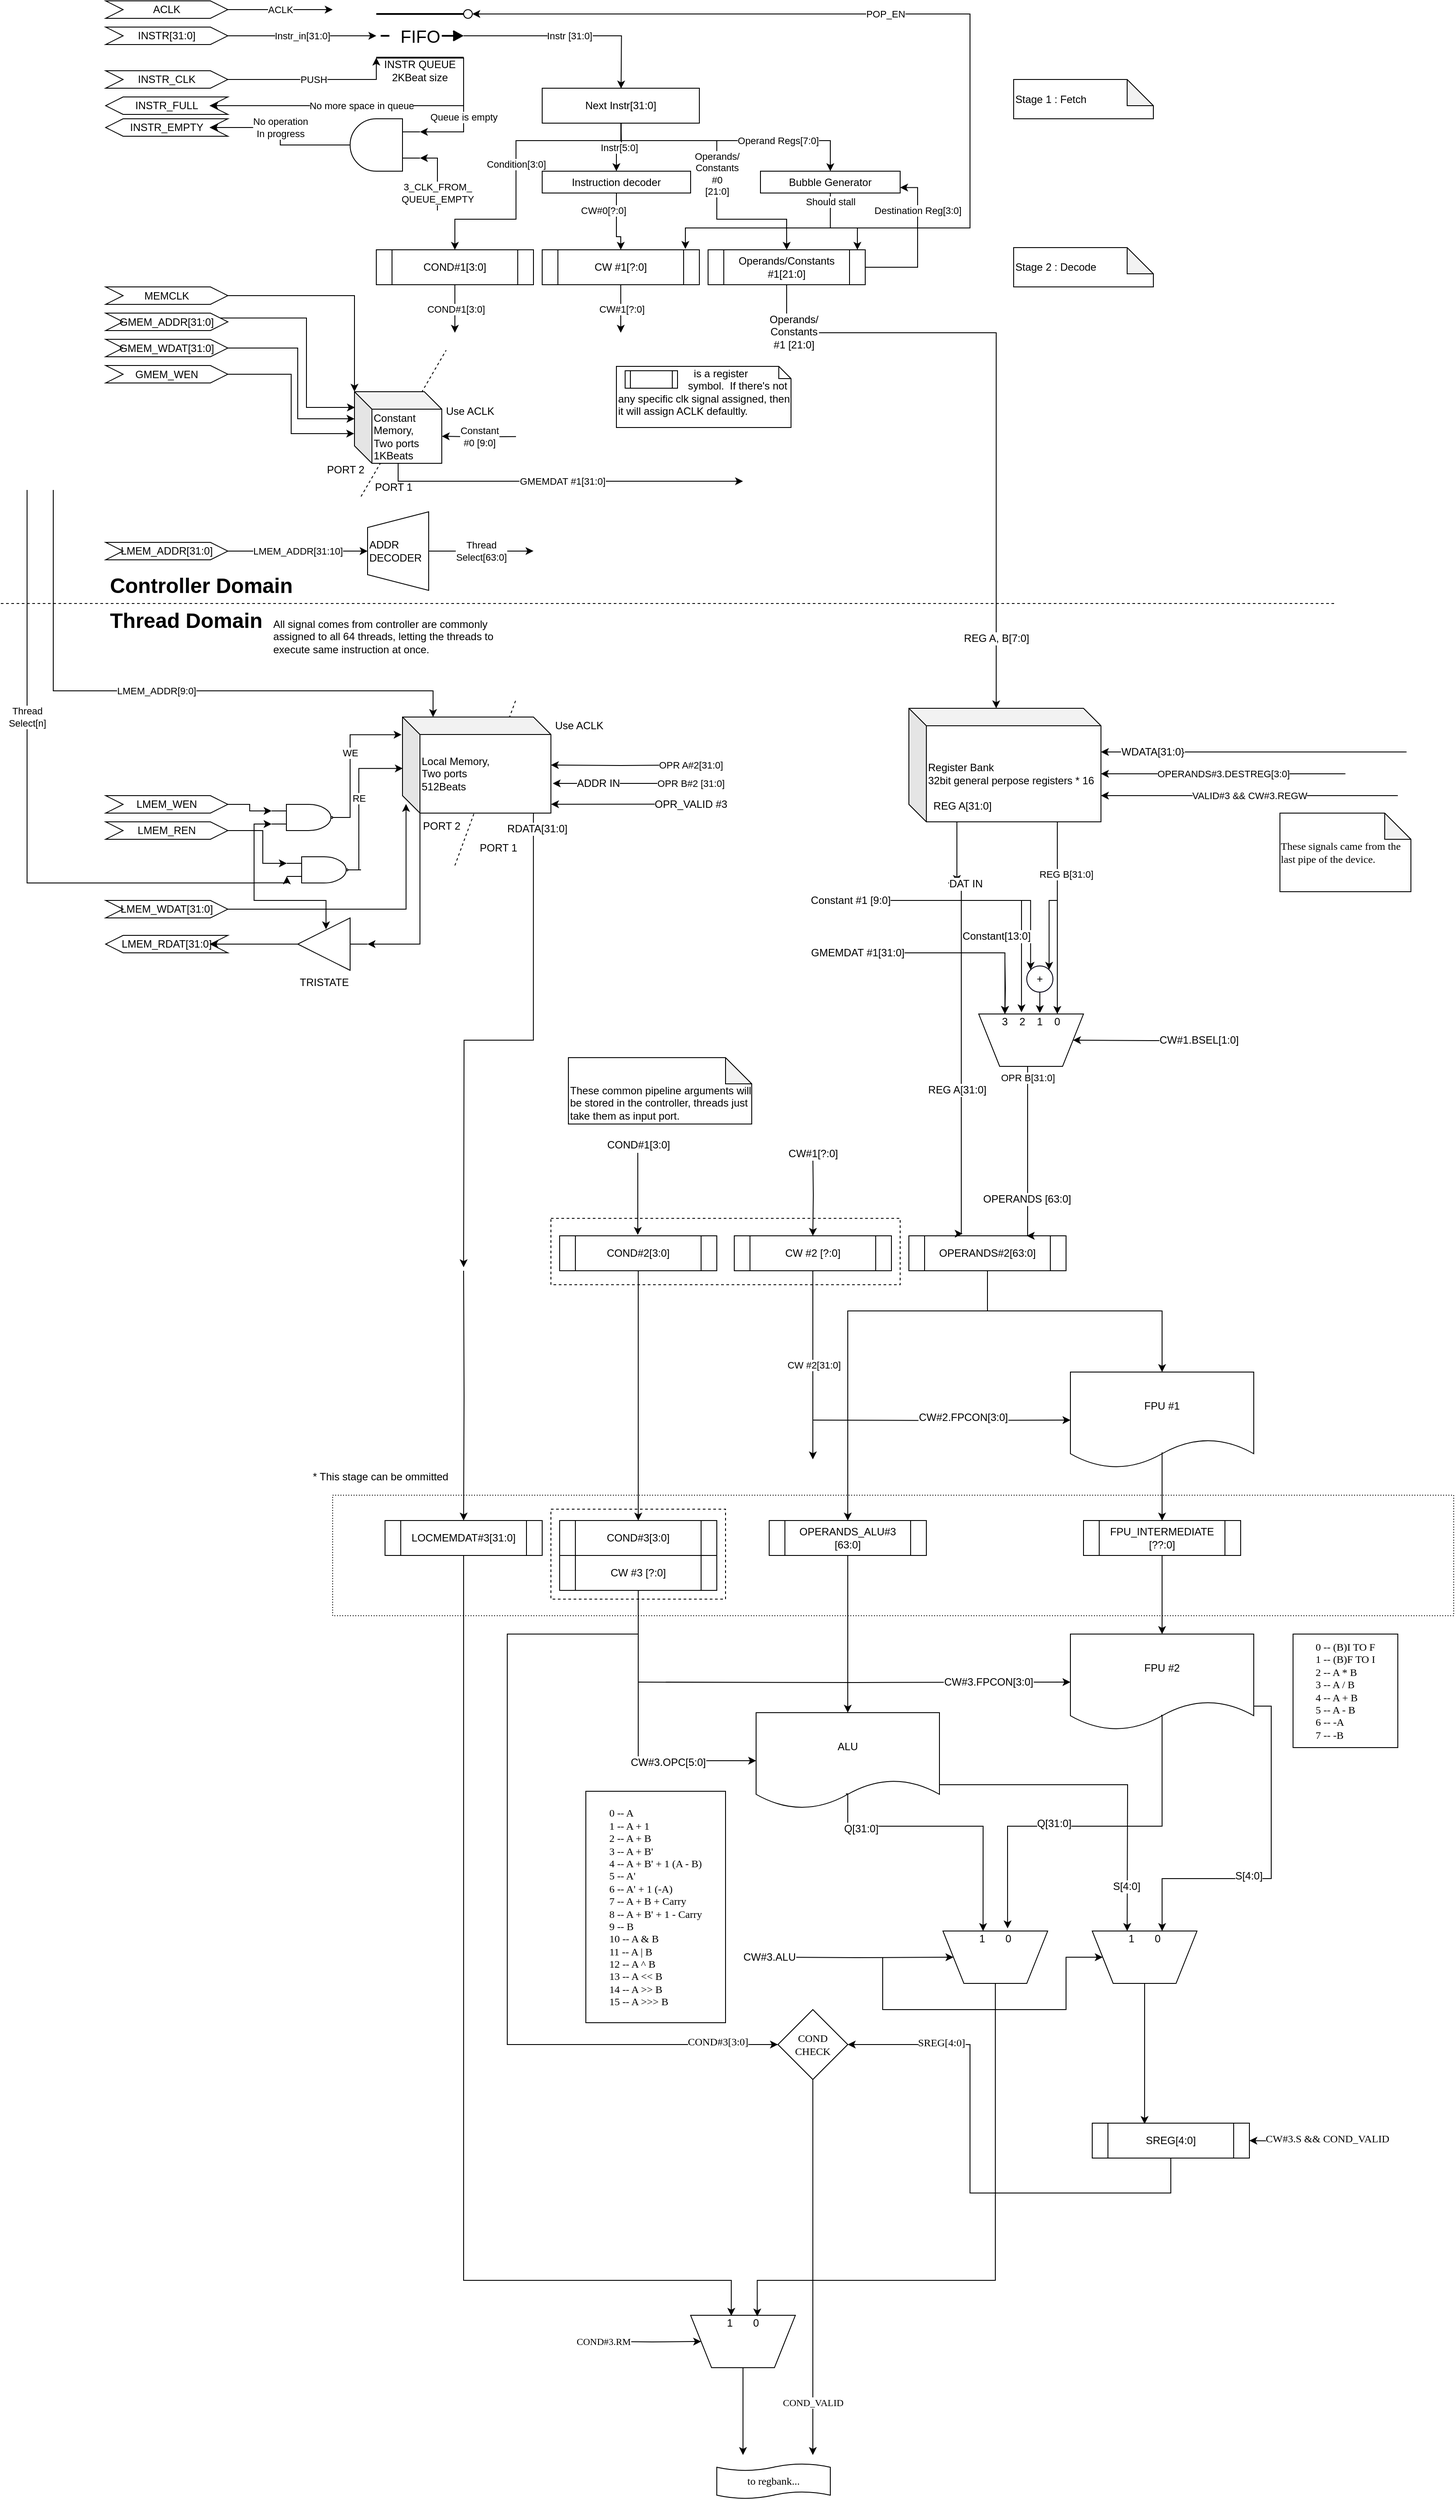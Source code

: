 <mxfile version="10.7.7" type="device"><diagram id="GFs_m2COBvJKlhi9vGBS" name="Page-1"><mxGraphModel dx="1245" dy="1139" grid="1" gridSize="10" guides="1" tooltips="1" connect="1" arrows="1" fold="1" page="0" pageScale="1" pageWidth="1169" pageHeight="827" background="none" math="0" shadow="0"><root><mxCell id="0"/><mxCell id="1" parent="0"/><mxCell id="T1yw2w52U_kkvTCbHlkk-1" value="" style="rounded=0;whiteSpace=wrap;html=1;fillColor=none;dashed=1;dashPattern=1 2;" parent="1" vertex="1"><mxGeometry x="410" y="2011" width="1284" height="138" as="geometry"/></mxCell><mxCell id="sPehC4blnUa77swX67Rz-84" value="" style="rounded=0;whiteSpace=wrap;html=1;fillColor=none;dashed=1;" parent="1" vertex="1"><mxGeometry x="660" y="2027" width="200" height="103" as="geometry"/></mxCell><mxCell id="w4Xrjc9ANLXoHk5ifPLj-215" value="" style="endArrow=none;dashed=1;html=1;fontColor=#000000;" parent="1" edge="1"><mxGeometry width="50" height="50" relative="1" as="geometry"><mxPoint x="442.5" y="867.5" as="sourcePoint"/><mxPoint x="540" y="700" as="targetPoint"/></mxGeometry></mxCell><mxCell id="sPehC4blnUa77swX67Rz-1" value="" style="rounded=0;whiteSpace=wrap;html=1;fillColor=none;dashed=1;" parent="1" vertex="1"><mxGeometry x="660" y="1694" width="400" height="76" as="geometry"/></mxCell><mxCell id="w4Xrjc9ANLXoHk5ifPLj-197" style="edgeStyle=orthogonalEdgeStyle;rounded=0;orthogonalLoop=1;jettySize=auto;html=1;exitX=0.25;exitY=0;exitDx=0;exitDy=0;fontColor=#000000;entryX=0.342;entryY=-0.06;entryDx=0;entryDy=0;entryPerimeter=0;" parent="1" target="w4Xrjc9ANLXoHk5ifPLj-196" edge="1"><mxGeometry relative="1" as="geometry"><mxPoint x="1130.294" y="1593.941" as="targetPoint"/><mxPoint x="1115" y="1310" as="sourcePoint"/><Array as="points"><mxPoint x="1130" y="1310"/><mxPoint x="1130" y="1712"/></Array></mxGeometry></mxCell><mxCell id="w4Xrjc9ANLXoHk5ifPLj-198" value="REG A[31:0]" style="text;html=1;resizable=0;points=[];align=center;verticalAlign=middle;labelBackgroundColor=#ffffff;" parent="w4Xrjc9ANLXoHk5ifPLj-197" vertex="1" connectable="0"><mxGeometry x="0.57" y="-4" relative="1" as="geometry"><mxPoint x="-1" y="-77" as="offset"/></mxGeometry></mxCell><mxCell id="w4Xrjc9ANLXoHk5ifPLj-187" style="edgeStyle=orthogonalEdgeStyle;rounded=0;orthogonalLoop=1;jettySize=auto;html=1;exitX=0;exitY=0;exitDx=0;exitDy=0;fontColor=#000000;entryX=0;entryY=0;entryDx=0;entryDy=0;" parent="1" target="w4Xrjc9ANLXoHk5ifPLj-186" edge="1"><mxGeometry relative="1" as="geometry"><mxPoint x="1190" y="1330" as="sourcePoint"/><Array as="points"><mxPoint x="1209" y="1330"/></Array></mxGeometry></mxCell><mxCell id="w4Xrjc9ANLXoHk5ifPLj-188" style="edgeStyle=orthogonalEdgeStyle;rounded=0;orthogonalLoop=1;jettySize=auto;html=1;exitX=1;exitY=0;exitDx=0;exitDy=0;fontColor=#000000;entryX=1;entryY=0;entryDx=0;entryDy=0;" parent="1" target="w4Xrjc9ANLXoHk5ifPLj-186" edge="1"><mxGeometry relative="1" as="geometry"><mxPoint x="1240" y="1330" as="sourcePoint"/><Array as="points"><mxPoint x="1231" y="1330"/></Array></mxGeometry></mxCell><mxCell id="w4Xrjc9ANLXoHk5ifPLj-82" style="edgeStyle=orthogonalEdgeStyle;rounded=0;orthogonalLoop=1;jettySize=auto;html=1;entryX=0.911;entryY=-0.025;entryDx=0;entryDy=0;entryPerimeter=0;fontColor=#000000;" parent="1" source="w4Xrjc9ANLXoHk5ifPLj-72" target="w4Xrjc9ANLXoHk5ifPLj-55" edge="1"><mxGeometry relative="1" as="geometry"><Array as="points"><mxPoint x="980" y="560"/><mxPoint x="814" y="560"/></Array></mxGeometry></mxCell><mxCell id="w4Xrjc9ANLXoHk5ifPLj-79" value="Operands/&lt;br&gt;Constants&lt;br&gt;#0&lt;br&gt;[21:0]&lt;br&gt;" style="edgeStyle=orthogonalEdgeStyle;rounded=0;orthogonalLoop=1;jettySize=auto;html=1;exitX=0.5;exitY=1;exitDx=0;exitDy=0;fontColor=#000000;" parent="1" target="w4Xrjc9ANLXoHk5ifPLj-70" edge="1"><mxGeometry relative="1" as="geometry"><Array as="points"><mxPoint x="740" y="460"/><mxPoint x="850" y="460"/><mxPoint x="850" y="550"/><mxPoint x="930" y="550"/></Array><mxPoint x="740.345" y="440.276" as="sourcePoint"/></mxGeometry></mxCell><mxCell id="w4Xrjc9ANLXoHk5ifPLj-17" value="ACLK" style="edgeStyle=orthogonalEdgeStyle;rounded=0;orthogonalLoop=1;jettySize=auto;html=1;exitX=1;exitY=0.5;exitDx=0;exitDy=0;fontColor=#000000;" parent="1" source="w4Xrjc9ANLXoHk5ifPLj-2" edge="1"><mxGeometry relative="1" as="geometry"><mxPoint x="410" y="310" as="targetPoint"/><Array as="points"><mxPoint x="400" y="310"/><mxPoint x="400" y="310"/></Array></mxGeometry></mxCell><mxCell id="w4Xrjc9ANLXoHk5ifPLj-2" value="ACLK&lt;br&gt;" style="shape=step;perimeter=stepPerimeter;whiteSpace=wrap;html=1;fixedSize=1;" parent="1" vertex="1"><mxGeometry x="150" y="300" width="140" height="20" as="geometry"/></mxCell><mxCell id="w4Xrjc9ANLXoHk5ifPLj-25" value="Instr_in[31:0]" style="edgeStyle=orthogonalEdgeStyle;rounded=0;orthogonalLoop=1;jettySize=auto;html=1;exitX=1;exitY=0.5;exitDx=0;exitDy=0;entryX=0;entryY=0.5;entryDx=0;entryDy=0;fontColor=#000000;" parent="1" source="w4Xrjc9ANLXoHk5ifPLj-3" target="w4Xrjc9ANLXoHk5ifPLj-22" edge="1"><mxGeometry relative="1" as="geometry"/></mxCell><mxCell id="w4Xrjc9ANLXoHk5ifPLj-3" value="INSTR[31:0]&lt;br&gt;" style="shape=step;perimeter=stepPerimeter;whiteSpace=wrap;html=1;fixedSize=1;" parent="1" vertex="1"><mxGeometry x="150" y="330" width="140" height="20" as="geometry"/></mxCell><mxCell id="w4Xrjc9ANLXoHk5ifPLj-37" value="PUSH" style="edgeStyle=orthogonalEdgeStyle;rounded=0;orthogonalLoop=1;jettySize=auto;html=1;exitX=1;exitY=0.5;exitDx=0;exitDy=0;entryX=0;entryY=1;entryDx=0;entryDy=0;fontColor=#000000;" parent="1" source="w4Xrjc9ANLXoHk5ifPLj-4" target="w4Xrjc9ANLXoHk5ifPLj-22" edge="1"><mxGeometry relative="1" as="geometry"/></mxCell><mxCell id="w4Xrjc9ANLXoHk5ifPLj-4" value="INSTR_CLK" style="shape=step;perimeter=stepPerimeter;whiteSpace=wrap;html=1;fixedSize=1;" parent="1" vertex="1"><mxGeometry x="150" y="380" width="140" height="20" as="geometry"/></mxCell><mxCell id="w4Xrjc9ANLXoHk5ifPLj-112" style="edgeStyle=orthogonalEdgeStyle;rounded=0;orthogonalLoop=1;jettySize=auto;html=1;exitX=1;exitY=0.25;exitDx=0;exitDy=0;entryX=0.005;entryY=0.22;entryDx=0;entryDy=0;entryPerimeter=0;fontColor=#000000;" parent="1" source="w4Xrjc9ANLXoHk5ifPLj-5" target="w4Xrjc9ANLXoHk5ifPLj-106" edge="1"><mxGeometry relative="1" as="geometry"><Array as="points"><mxPoint x="380" y="663"/><mxPoint x="380" y="766"/></Array></mxGeometry></mxCell><mxCell id="w4Xrjc9ANLXoHk5ifPLj-5" value="GMEM_ADDR[31:0]" style="shape=step;perimeter=stepPerimeter;whiteSpace=wrap;html=1;fixedSize=1;" parent="1" vertex="1"><mxGeometry x="150" y="657.5" width="140" height="20" as="geometry"/></mxCell><mxCell id="w4Xrjc9ANLXoHk5ifPLj-111" style="edgeStyle=orthogonalEdgeStyle;rounded=0;orthogonalLoop=1;jettySize=auto;html=1;exitX=1;exitY=0.5;exitDx=0;exitDy=0;entryX=0;entryY=0;entryDx=0;entryDy=31;entryPerimeter=0;fontColor=#000000;" parent="1" source="w4Xrjc9ANLXoHk5ifPLj-6" target="w4Xrjc9ANLXoHk5ifPLj-106" edge="1"><mxGeometry relative="1" as="geometry"><Array as="points"><mxPoint x="370" y="697"/><mxPoint x="370" y="779"/></Array></mxGeometry></mxCell><mxCell id="w4Xrjc9ANLXoHk5ifPLj-6" value="GMEM_WDAT[31:0]" style="shape=step;perimeter=stepPerimeter;whiteSpace=wrap;html=1;fixedSize=1;" parent="1" vertex="1"><mxGeometry x="150" y="687.5" width="140" height="20" as="geometry"/></mxCell><mxCell id="w4Xrjc9ANLXoHk5ifPLj-113" style="edgeStyle=orthogonalEdgeStyle;rounded=0;orthogonalLoop=1;jettySize=auto;html=1;entryX=0;entryY=0;entryDx=0;entryDy=0;entryPerimeter=0;fontColor=#000000;" parent="1" source="w4Xrjc9ANLXoHk5ifPLj-7" target="w4Xrjc9ANLXoHk5ifPLj-106" edge="1"><mxGeometry relative="1" as="geometry"/></mxCell><mxCell id="w4Xrjc9ANLXoHk5ifPLj-7" value="MEMCLK" style="shape=step;perimeter=stepPerimeter;whiteSpace=wrap;html=1;fixedSize=1;" parent="1" vertex="1"><mxGeometry x="150" y="627.5" width="140" height="20" as="geometry"/></mxCell><mxCell id="w4Xrjc9ANLXoHk5ifPLj-110" style="edgeStyle=orthogonalEdgeStyle;rounded=0;orthogonalLoop=1;jettySize=auto;html=1;exitX=1;exitY=0.5;exitDx=0;exitDy=0;entryX=-0.003;entryY=0.585;entryDx=0;entryDy=0;entryPerimeter=0;fontColor=#000000;" parent="1" source="w4Xrjc9ANLXoHk5ifPLj-10" target="w4Xrjc9ANLXoHk5ifPLj-106" edge="1"><mxGeometry relative="1" as="geometry"/></mxCell><mxCell id="w4Xrjc9ANLXoHk5ifPLj-10" value="GMEM_WEN" style="shape=step;perimeter=stepPerimeter;whiteSpace=wrap;html=1;fixedSize=1;" parent="1" vertex="1"><mxGeometry x="150" y="717.5" width="140" height="20" as="geometry"/></mxCell><mxCell id="w4Xrjc9ANLXoHk5ifPLj-121" value="LMEM_ADDR[31:10]" style="edgeStyle=orthogonalEdgeStyle;rounded=0;orthogonalLoop=1;jettySize=auto;html=1;exitX=1;exitY=0.5;exitDx=0;exitDy=0;entryX=0.5;entryY=1;entryDx=0;entryDy=0;fontColor=#000000;" parent="1" source="w4Xrjc9ANLXoHk5ifPLj-11" target="w4Xrjc9ANLXoHk5ifPLj-120" edge="1"><mxGeometry relative="1" as="geometry"/></mxCell><mxCell id="w4Xrjc9ANLXoHk5ifPLj-11" value="LMEM_ADDR[31:0]" style="shape=step;perimeter=stepPerimeter;whiteSpace=wrap;html=1;fixedSize=1;" parent="1" vertex="1"><mxGeometry x="150" y="920" width="140" height="20" as="geometry"/></mxCell><mxCell id="w4Xrjc9ANLXoHk5ifPLj-33" value="Instr [31:0]" style="edgeStyle=orthogonalEdgeStyle;rounded=0;orthogonalLoop=1;jettySize=auto;html=1;exitX=1;exitY=0.5;exitDx=0;exitDy=0;entryX=0.5;entryY=0;entryDx=0;entryDy=0;fontColor=#000000;" parent="1" source="w4Xrjc9ANLXoHk5ifPLj-22" edge="1"><mxGeometry relative="1" as="geometry"><mxPoint x="740.345" y="400.276" as="targetPoint"/></mxGeometry></mxCell><mxCell id="w4Xrjc9ANLXoHk5ifPLj-42" value="No more space in queue" style="edgeStyle=orthogonalEdgeStyle;rounded=0;orthogonalLoop=1;jettySize=auto;html=1;exitX=1;exitY=1;exitDx=0;exitDy=0;entryX=1;entryY=0.5;entryDx=0;entryDy=0;fontColor=#000000;" parent="1" source="w4Xrjc9ANLXoHk5ifPLj-22" target="w4Xrjc9ANLXoHk5ifPLj-40" edge="1"><mxGeometry relative="1" as="geometry"><Array as="points"><mxPoint x="560" y="420"/></Array></mxGeometry></mxCell><mxCell id="w4Xrjc9ANLXoHk5ifPLj-48" value="Queue is empty" style="edgeStyle=orthogonalEdgeStyle;rounded=0;orthogonalLoop=1;jettySize=auto;html=1;exitX=1;exitY=1;exitDx=0;exitDy=0;entryX=0;entryY=0.25;entryDx=0;entryDy=0;entryPerimeter=0;fontColor=#000000;" parent="1" source="w4Xrjc9ANLXoHk5ifPLj-22" target="w4Xrjc9ANLXoHk5ifPLj-43" edge="1"><mxGeometry relative="1" as="geometry"/></mxCell><mxCell id="w4Xrjc9ANLXoHk5ifPLj-22" value="FIFO" style="strokeWidth=2;html=1;shape=mxgraph.lean_mapping.fifo_sequence_flow;pointerEvents=1;fontStyle=0;fontSize=20;align=center;fillColor=none;" parent="1" vertex="1"><mxGeometry x="460" y="315" width="100" height="50" as="geometry"/></mxCell><mxCell id="w4Xrjc9ANLXoHk5ifPLj-23" value="INSTR QUEUE&lt;br&gt;2KBeat size&lt;br&gt;" style="text;html=1;strokeColor=none;fillColor=none;align=center;verticalAlign=middle;whiteSpace=wrap;rounded=0;fontColor=#000000;" parent="1" vertex="1"><mxGeometry x="425" y="370" width="170" height="20" as="geometry"/></mxCell><mxCell id="w4Xrjc9ANLXoHk5ifPLj-26" value="" style="endArrow=none;dashed=1;html=1;fontColor=#000000;" parent="1" edge="1"><mxGeometry width="50" height="50" relative="1" as="geometry"><mxPoint x="30" y="990" as="sourcePoint"/><mxPoint x="1560" y="990" as="targetPoint"/></mxGeometry></mxCell><mxCell id="w4Xrjc9ANLXoHk5ifPLj-28" value="&lt;h1&gt;Controller Domain&lt;/h1&gt;" style="text;html=1;strokeColor=none;fillColor=none;spacing=5;spacingTop=-20;whiteSpace=wrap;overflow=hidden;rounded=0;fontColor=#000000;" parent="1" vertex="1"><mxGeometry x="150" y="950" width="360" height="40" as="geometry"/></mxCell><mxCell id="w4Xrjc9ANLXoHk5ifPLj-31" value="&lt;h1&gt;Thread Domain&lt;/h1&gt;" style="text;html=1;strokeColor=none;fillColor=none;spacing=5;spacingTop=-20;whiteSpace=wrap;overflow=hidden;rounded=0;fontColor=#000000;" parent="1" vertex="1"><mxGeometry x="150" y="990" width="190" height="40" as="geometry"/></mxCell><mxCell id="w4Xrjc9ANLXoHk5ifPLj-52" value="Instr[5:0]" style="edgeStyle=orthogonalEdgeStyle;rounded=0;orthogonalLoop=1;jettySize=auto;html=1;entryX=0.5;entryY=0;entryDx=0;entryDy=0;fontColor=#000000;" parent="1" target="w4Xrjc9ANLXoHk5ifPLj-51" edge="1"><mxGeometry relative="1" as="geometry"><mxPoint x="740.345" y="440" as="sourcePoint"/></mxGeometry></mxCell><mxCell id="w4Xrjc9ANLXoHk5ifPLj-74" value="Operand Regs[7:0]" style="edgeStyle=orthogonalEdgeStyle;rounded=0;orthogonalLoop=1;jettySize=auto;html=1;exitX=0.5;exitY=1;exitDx=0;exitDy=0;entryX=0.5;entryY=0;entryDx=0;entryDy=0;fontColor=#000000;" parent="1" target="w4Xrjc9ANLXoHk5ifPLj-72" edge="1"><mxGeometry x="0.356" relative="1" as="geometry"><Array as="points"><mxPoint x="740" y="460"/><mxPoint x="980" y="460"/></Array><mxPoint as="offset"/><mxPoint x="740.345" y="440.276" as="sourcePoint"/></mxGeometry></mxCell><mxCell id="w4Xrjc9ANLXoHk5ifPLj-40" value="INSTR_FULL" style="shape=step;perimeter=stepPerimeter;whiteSpace=wrap;html=1;fixedSize=1;flipH=1;" parent="1" vertex="1"><mxGeometry x="150" y="410" width="140" height="20" as="geometry"/></mxCell><mxCell id="w4Xrjc9ANLXoHk5ifPLj-41" value="INSTR_EMPTY" style="shape=step;perimeter=stepPerimeter;whiteSpace=wrap;html=1;fixedSize=1;flipH=1;" parent="1" vertex="1"><mxGeometry x="150" y="435" width="140" height="20" as="geometry"/></mxCell><mxCell id="w4Xrjc9ANLXoHk5ifPLj-46" value="No operation&lt;br&gt;In progress&lt;br&gt;" style="edgeStyle=orthogonalEdgeStyle;rounded=0;orthogonalLoop=1;jettySize=auto;html=1;exitX=1;exitY=0.5;exitDx=0;exitDy=0;exitPerimeter=0;entryX=1;entryY=0.5;entryDx=0;entryDy=0;fontColor=#000000;" parent="1" source="w4Xrjc9ANLXoHk5ifPLj-43" target="w4Xrjc9ANLXoHk5ifPLj-41" edge="1"><mxGeometry relative="1" as="geometry"/></mxCell><mxCell id="w4Xrjc9ANLXoHk5ifPLj-100" value="3_CLK_FROM_&lt;br&gt;QUEUE_EMPTY&lt;br&gt;" style="edgeStyle=orthogonalEdgeStyle;rounded=0;orthogonalLoop=1;jettySize=auto;html=1;exitX=0;exitY=0.75;exitDx=0;exitDy=0;exitPerimeter=0;fontColor=#000000;entryX=0;entryY=0.75;entryDx=0;entryDy=0;entryPerimeter=0;" parent="1" target="w4Xrjc9ANLXoHk5ifPLj-43" edge="1"><mxGeometry x="-0.5" relative="1" as="geometry"><mxPoint x="530" y="540" as="sourcePoint"/><Array as="points"><mxPoint x="530" y="480"/></Array><mxPoint as="offset"/></mxGeometry></mxCell><mxCell id="w4Xrjc9ANLXoHk5ifPLj-43" value="&lt;br&gt;&lt;br&gt;" style="verticalLabelPosition=bottom;shadow=0;dashed=0;align=center;fillColor=#ffffff;html=1;verticalAlign=top;strokeWidth=1;shape=mxgraph.electrical.logic_gates.logic_gate;operation=and;fontColor=#000000;flipH=1;" parent="1" vertex="1"><mxGeometry x="410" y="435" width="100" height="60" as="geometry"/></mxCell><mxCell id="w4Xrjc9ANLXoHk5ifPLj-76" value="Condition[3:0]" style="edgeStyle=orthogonalEdgeStyle;rounded=0;orthogonalLoop=1;jettySize=auto;html=1;entryX=0.5;entryY=0;entryDx=0;entryDy=0;fontColor=#000000;exitX=0.5;exitY=1;exitDx=0;exitDy=0;" parent="1" target="w4Xrjc9ANLXoHk5ifPLj-75" edge="1"><mxGeometry relative="1" as="geometry"><mxPoint x="740.345" y="440.276" as="sourcePoint"/><Array as="points"><mxPoint x="740" y="460"/><mxPoint x="620" y="460"/><mxPoint x="620" y="550"/><mxPoint x="550" y="550"/></Array></mxGeometry></mxCell><mxCell id="w4Xrjc9ANLXoHk5ifPLj-85" value="CW#0[?:0]" style="edgeStyle=orthogonalEdgeStyle;rounded=0;orthogonalLoop=1;jettySize=auto;html=1;fontColor=#000000;entryX=0.5;entryY=0;entryDx=0;entryDy=0;" parent="1" source="w4Xrjc9ANLXoHk5ifPLj-51" target="w4Xrjc9ANLXoHk5ifPLj-55" edge="1"><mxGeometry x="-0.429" y="-15" relative="1" as="geometry"><mxPoint x="735" y="570" as="targetPoint"/><Array as="points"><mxPoint x="735" y="570"/><mxPoint x="740" y="570"/></Array><mxPoint as="offset"/></mxGeometry></mxCell><mxCell id="w4Xrjc9ANLXoHk5ifPLj-51" value="Instruction decoder" style="rounded=0;whiteSpace=wrap;html=1;fillColor=none;fontColor=#000000;" parent="1" vertex="1"><mxGeometry x="650" y="495" width="170" height="25" as="geometry"/></mxCell><mxCell id="w4Xrjc9ANLXoHk5ifPLj-99" value="CW#1[?:0]&lt;br&gt;" style="edgeStyle=orthogonalEdgeStyle;rounded=0;orthogonalLoop=1;jettySize=auto;html=1;fontColor=#000000;" parent="1" source="w4Xrjc9ANLXoHk5ifPLj-55" edge="1"><mxGeometry relative="1" as="geometry"><mxPoint x="740" y="680" as="targetPoint"/></mxGeometry></mxCell><mxCell id="w4Xrjc9ANLXoHk5ifPLj-55" value="CW #1[?:0]" style="shape=process;whiteSpace=wrap;html=1;backgroundOutline=1;fillColor=none;fontColor=#000000;" parent="1" vertex="1"><mxGeometry x="650" y="585" width="180" height="40" as="geometry"/></mxCell><mxCell id="w4Xrjc9ANLXoHk5ifPLj-73" value="Destination Reg[3:0]" style="edgeStyle=orthogonalEdgeStyle;rounded=0;orthogonalLoop=1;jettySize=auto;html=1;exitX=0;exitY=0.5;exitDx=0;exitDy=0;entryX=1;entryY=0.75;entryDx=0;entryDy=0;fontColor=#000000;" parent="1" source="w4Xrjc9ANLXoHk5ifPLj-70" target="w4Xrjc9ANLXoHk5ifPLj-72" edge="1"><mxGeometry x="0.462" relative="1" as="geometry"><mxPoint as="offset"/></mxGeometry></mxCell><mxCell id="w4Xrjc9ANLXoHk5ifPLj-94" style="edgeStyle=orthogonalEdgeStyle;rounded=0;orthogonalLoop=1;jettySize=auto;html=1;entryX=0;entryY=0;entryDx=100;entryDy=0;entryPerimeter=0;fontColor=#000000;" parent="1" source="w4Xrjc9ANLXoHk5ifPLj-70" target="w4Xrjc9ANLXoHk5ifPLj-93" edge="1"><mxGeometry relative="1" as="geometry"><Array as="points"><mxPoint x="930" y="680"/><mxPoint x="1170" y="680"/></Array></mxGeometry></mxCell><mxCell id="w4Xrjc9ANLXoHk5ifPLj-95" value="REG A, B[7:0]" style="text;html=1;resizable=0;points=[];align=center;verticalAlign=middle;labelBackgroundColor=#ffffff;" parent="w4Xrjc9ANLXoHk5ifPLj-94" vertex="1" connectable="0"><mxGeometry x="0.705" y="4" relative="1" as="geometry"><mxPoint x="-4" y="27" as="offset"/></mxGeometry></mxCell><mxCell id="w4Xrjc9ANLXoHk5ifPLj-108" value="Operands/&lt;br&gt;Constants&lt;br&gt;#1 [21:0]&lt;br&gt;" style="text;html=1;resizable=0;points=[];align=center;verticalAlign=middle;labelBackgroundColor=#ffffff;" parent="w4Xrjc9ANLXoHk5ifPLj-94" vertex="1" connectable="0"><mxGeometry x="-0.827" y="1" relative="1" as="geometry"><mxPoint as="offset"/></mxGeometry></mxCell><mxCell id="w4Xrjc9ANLXoHk5ifPLj-70" value="Operands/Constants&lt;br&gt;#1[21:0]&lt;br&gt;" style="shape=process;whiteSpace=wrap;html=1;backgroundOutline=1;fillColor=none;fontColor=#000000;direction=west;" parent="1" vertex="1"><mxGeometry x="840" y="585" width="180" height="40" as="geometry"/></mxCell><mxCell id="w4Xrjc9ANLXoHk5ifPLj-80" value="Should stall" style="edgeStyle=orthogonalEdgeStyle;rounded=0;orthogonalLoop=1;jettySize=auto;html=1;fontColor=#000000;entryX=0.05;entryY=1;entryDx=0;entryDy=0;entryPerimeter=0;" parent="1" source="w4Xrjc9ANLXoHk5ifPLj-72" target="w4Xrjc9ANLXoHk5ifPLj-70" edge="1"><mxGeometry x="-0.792" relative="1" as="geometry"><Array as="points"><mxPoint x="980" y="560"/><mxPoint x="1011" y="560"/></Array><mxPoint as="offset"/></mxGeometry></mxCell><mxCell id="w4Xrjc9ANLXoHk5ifPLj-72" value="Bubble Generator" style="rounded=0;whiteSpace=wrap;html=1;fillColor=none;fontColor=#000000;" parent="1" vertex="1"><mxGeometry x="900" y="495" width="160" height="25" as="geometry"/></mxCell><mxCell id="w4Xrjc9ANLXoHk5ifPLj-98" value="COND#1[3:0]" style="edgeStyle=orthogonalEdgeStyle;rounded=0;orthogonalLoop=1;jettySize=auto;html=1;fontColor=#000000;" parent="1" source="w4Xrjc9ANLXoHk5ifPLj-75" edge="1"><mxGeometry relative="1" as="geometry"><mxPoint x="550" y="680" as="targetPoint"/></mxGeometry></mxCell><mxCell id="w4Xrjc9ANLXoHk5ifPLj-75" value="COND#1[3:0]" style="shape=process;whiteSpace=wrap;html=1;backgroundOutline=1;fillColor=none;fontColor=#000000;" parent="1" vertex="1"><mxGeometry x="460" y="585" width="180" height="40" as="geometry"/></mxCell><mxCell id="w4Xrjc9ANLXoHk5ifPLj-89" value="All signal comes from controller are commonly assigned to all 64 threads, letting the threads to execute same instruction at once." style="text;html=1;strokeColor=none;fillColor=none;align=left;verticalAlign=top;whiteSpace=wrap;rounded=0;" parent="1" vertex="1"><mxGeometry x="340" y="1000" width="290" height="80" as="geometry"/></mxCell><mxCell id="w4Xrjc9ANLXoHk5ifPLj-90" value="Stage 2 : Decode" style="shape=note;whiteSpace=wrap;html=1;backgroundOutline=1;darkOpacity=0.05;rounded=0;fillColor=none;align=left;" parent="1" vertex="1"><mxGeometry x="1190" y="582.5" width="160" height="45" as="geometry"/></mxCell><mxCell id="w4Xrjc9ANLXoHk5ifPLj-91" value="Stage 1 : Fetch" style="shape=note;whiteSpace=wrap;html=1;backgroundOutline=1;darkOpacity=0.05;rounded=0;fillColor=none;align=left;" parent="1" vertex="1"><mxGeometry x="1190" y="390" width="160" height="45" as="geometry"/></mxCell><mxCell id="w4Xrjc9ANLXoHk5ifPLj-93" value="Register Bank&lt;br&gt;32bit general perpose registers * 16&lt;br&gt;" style="shape=cube;whiteSpace=wrap;html=1;boundedLbl=1;backgroundOutline=1;darkOpacity=0.05;darkOpacity2=0.1;rounded=0;fillColor=none;align=left;" parent="1" vertex="1"><mxGeometry x="1070" y="1110" width="220" height="130" as="geometry"/></mxCell><mxCell id="w4Xrjc9ANLXoHk5ifPLj-103" value="" style="ellipse;whiteSpace=wrap;html=1;aspect=fixed;rounded=0;fillColor=none;align=left;" parent="1" vertex="1"><mxGeometry x="560" y="310" width="10" height="10" as="geometry"/></mxCell><mxCell id="w4Xrjc9ANLXoHk5ifPLj-104" value="POP_EN" style="edgeStyle=orthogonalEdgeStyle;rounded=0;orthogonalLoop=1;jettySize=auto;html=1;entryX=1;entryY=0.5;entryDx=0;entryDy=0;fontColor=#000000;" parent="1" target="w4Xrjc9ANLXoHk5ifPLj-103" edge="1"><mxGeometry relative="1" as="geometry"><mxPoint x="1010" y="560" as="sourcePoint"/><mxPoint x="560.049" y="314.913" as="targetPoint"/><Array as="points"><mxPoint x="1140" y="560"/><mxPoint x="1140" y="315"/></Array></mxGeometry></mxCell><mxCell id="w4Xrjc9ANLXoHk5ifPLj-109" value="Constant&lt;br&gt;#0 [9:0]&lt;br&gt;" style="edgeStyle=orthogonalEdgeStyle;rounded=0;orthogonalLoop=1;jettySize=auto;html=1;exitX=0;exitY=0;exitDx=100;exitDy=51;exitPerimeter=0;fontColor=#000000;entryX=0;entryY=0;entryDx=100;entryDy=51;entryPerimeter=0;" parent="1" target="w4Xrjc9ANLXoHk5ifPLj-106" edge="1"><mxGeometry relative="1" as="geometry"><mxPoint x="620" y="798.833" as="sourcePoint"/></mxGeometry></mxCell><mxCell id="w4Xrjc9ANLXoHk5ifPLj-153" value="GMEMDAT #1[31:0]" style="edgeStyle=orthogonalEdgeStyle;rounded=0;orthogonalLoop=1;jettySize=auto;html=1;fontColor=#000000;" parent="1" source="w4Xrjc9ANLXoHk5ifPLj-106" edge="1"><mxGeometry relative="1" as="geometry"><mxPoint x="880" y="850" as="targetPoint"/><Array as="points"><mxPoint x="485" y="850"/><mxPoint x="850" y="850"/></Array></mxGeometry></mxCell><mxCell id="w4Xrjc9ANLXoHk5ifPLj-145" style="edgeStyle=orthogonalEdgeStyle;rounded=0;orthogonalLoop=1;jettySize=auto;html=1;exitX=1;exitY=0.5;exitDx=0;exitDy=0;entryX=0.024;entryY=0.905;entryDx=0;entryDy=0;entryPerimeter=0;fontColor=#000000;" parent="1" source="w4Xrjc9ANLXoHk5ifPLj-116" target="w4Xrjc9ANLXoHk5ifPLj-122" edge="1"><mxGeometry relative="1" as="geometry"/></mxCell><mxCell id="w4Xrjc9ANLXoHk5ifPLj-116" value="LMEM_WDAT[31:0]" style="shape=step;perimeter=stepPerimeter;whiteSpace=wrap;html=1;fixedSize=1;" parent="1" vertex="1"><mxGeometry x="150" y="1330" width="140" height="20" as="geometry"/></mxCell><mxCell id="w4Xrjc9ANLXoHk5ifPLj-117" value="LMEM_RDAT[31:0]" style="shape=step;perimeter=stepPerimeter;whiteSpace=wrap;html=1;fixedSize=1;flipH=1;" parent="1" vertex="1"><mxGeometry x="150" y="1370" width="140" height="20" as="geometry"/></mxCell><mxCell id="w4Xrjc9ANLXoHk5ifPLj-129" style="edgeStyle=orthogonalEdgeStyle;rounded=0;orthogonalLoop=1;jettySize=auto;html=1;exitX=1;exitY=0.5;exitDx=0;exitDy=0;entryX=0;entryY=0.25;entryDx=0;entryDy=0;entryPerimeter=0;fontColor=#000000;" parent="1" source="w4Xrjc9ANLXoHk5ifPLj-118" target="w4Xrjc9ANLXoHk5ifPLj-128" edge="1"><mxGeometry relative="1" as="geometry"/></mxCell><mxCell id="w4Xrjc9ANLXoHk5ifPLj-118" value="LMEM_WEN" style="shape=step;perimeter=stepPerimeter;whiteSpace=wrap;html=1;fixedSize=1;" parent="1" vertex="1"><mxGeometry x="150" y="1210" width="140" height="20" as="geometry"/></mxCell><mxCell id="w4Xrjc9ANLXoHk5ifPLj-137" style="edgeStyle=orthogonalEdgeStyle;rounded=0;orthogonalLoop=1;jettySize=auto;html=1;entryX=0;entryY=0.25;entryDx=0;entryDy=0;entryPerimeter=0;fontColor=#000000;" parent="1" source="w4Xrjc9ANLXoHk5ifPLj-119" target="w4Xrjc9ANLXoHk5ifPLj-136" edge="1"><mxGeometry relative="1" as="geometry"><Array as="points"><mxPoint x="330" y="1250"/><mxPoint x="330" y="1287"/></Array></mxGeometry></mxCell><mxCell id="w4Xrjc9ANLXoHk5ifPLj-119" value="LMEM_REN" style="shape=step;perimeter=stepPerimeter;whiteSpace=wrap;html=1;fixedSize=1;" parent="1" vertex="1"><mxGeometry x="150" y="1240" width="140" height="20" as="geometry"/></mxCell><mxCell id="w4Xrjc9ANLXoHk5ifPLj-127" value="Thread &lt;br&gt;Select[63:0]" style="edgeStyle=orthogonalEdgeStyle;rounded=0;orthogonalLoop=1;jettySize=auto;html=1;exitX=0.5;exitY=0;exitDx=0;exitDy=0;fontColor=#000000;" parent="1" source="w4Xrjc9ANLXoHk5ifPLj-120" edge="1"><mxGeometry relative="1" as="geometry"><mxPoint x="640" y="929.931" as="targetPoint"/></mxGeometry></mxCell><mxCell id="w4Xrjc9ANLXoHk5ifPLj-120" value="ADDR&lt;br&gt;DECODER&lt;br&gt;" style="shape=trapezoid;perimeter=trapezoidPerimeter;whiteSpace=wrap;html=1;rounded=0;fillColor=none;align=left;direction=south;flipH=1;" parent="1" vertex="1"><mxGeometry x="450" y="885" width="70" height="90" as="geometry"/></mxCell><mxCell id="w4Xrjc9ANLXoHk5ifPLj-125" value="LMEM_ADDR[9:0]" style="edgeStyle=orthogonalEdgeStyle;rounded=0;orthogonalLoop=1;jettySize=auto;html=1;fontColor=#000000;" parent="1" target="w4Xrjc9ANLXoHk5ifPLj-122" edge="1"><mxGeometry relative="1" as="geometry"><mxPoint x="90" y="860" as="sourcePoint"/><Array as="points"><mxPoint x="525" y="1090"/></Array></mxGeometry></mxCell><mxCell id="w4Xrjc9ANLXoHk5ifPLj-146" style="edgeStyle=orthogonalEdgeStyle;rounded=0;orthogonalLoop=1;jettySize=auto;html=1;exitX=0;exitY=0;exitDx=20;exitDy=110;exitPerimeter=0;fontColor=#000000;entryX=0;entryY=0.5;entryDx=0;entryDy=0;" parent="1" source="w4Xrjc9ANLXoHk5ifPLj-122" target="w4Xrjc9ANLXoHk5ifPLj-147" edge="1"><mxGeometry relative="1" as="geometry"><mxPoint x="450" y="1380" as="targetPoint"/><Array as="points"><mxPoint x="510" y="1380"/></Array></mxGeometry></mxCell><mxCell id="w4Xrjc9ANLXoHk5ifPLj-166" style="edgeStyle=orthogonalEdgeStyle;rounded=0;orthogonalLoop=1;jettySize=auto;html=1;fontColor=#000000;exitX=0.25;exitY=1;exitDx=0;exitDy=0;exitPerimeter=0;" parent="1" source="w4Xrjc9ANLXoHk5ifPLj-93" edge="1"><mxGeometry relative="1" as="geometry"><Array as="points"><mxPoint x="1125" y="1310"/></Array><mxPoint x="1125" y="1310" as="targetPoint"/></mxGeometry></mxCell><mxCell id="w4Xrjc9ANLXoHk5ifPLj-167" value="REG A[31:0]" style="text;html=1;resizable=0;points=[];align=center;verticalAlign=middle;labelBackgroundColor=#ffffff;" parent="w4Xrjc9ANLXoHk5ifPLj-166" vertex="1" connectable="0"><mxGeometry x="-0.803" y="4" relative="1" as="geometry"><mxPoint x="1.5" y="-25.5" as="offset"/></mxGeometry></mxCell><mxCell id="w4Xrjc9ANLXoHk5ifPLj-171" value="DAT IN" style="text;html=1;resizable=0;points=[];align=center;verticalAlign=middle;labelBackgroundColor=#ffffff;" parent="w4Xrjc9ANLXoHk5ifPLj-166" vertex="1" connectable="0"><mxGeometry x="0.901" y="-4" relative="1" as="geometry"><mxPoint x="14" y="4" as="offset"/></mxGeometry></mxCell><mxCell id="w4Xrjc9ANLXoHk5ifPLj-210" value="OPR B#2 [31:0]" style="edgeStyle=orthogonalEdgeStyle;rounded=0;orthogonalLoop=1;jettySize=auto;html=1;fontColor=#000000;entryX=1.012;entryY=0.691;entryDx=0;entryDy=0;entryPerimeter=0;" parent="1" target="w4Xrjc9ANLXoHk5ifPLj-122" edge="1"><mxGeometry x="-0.873" y="-10" relative="1" as="geometry"><mxPoint x="820" y="1196" as="sourcePoint"/><Array as="points"><mxPoint x="670" y="1196"/><mxPoint x="670" y="1196"/></Array><mxPoint x="10" y="10" as="offset"/></mxGeometry></mxCell><mxCell id="w4Xrjc9ANLXoHk5ifPLj-211" value="ADDR IN" style="text;html=1;resizable=0;points=[];align=center;verticalAlign=middle;labelBackgroundColor=#ffffff;" parent="w4Xrjc9ANLXoHk5ifPLj-210" vertex="1" connectable="0"><mxGeometry x="0.887" y="-2" relative="1" as="geometry"><mxPoint x="42.5" y="2" as="offset"/></mxGeometry></mxCell><mxCell id="w4Xrjc9ANLXoHk5ifPLj-141" value="WE" style="edgeStyle=orthogonalEdgeStyle;rounded=0;orthogonalLoop=1;jettySize=auto;html=1;exitX=1;exitY=0.5;exitDx=0;exitDy=0;exitPerimeter=0;entryX=-0.006;entryY=0.184;entryDx=0;entryDy=0;entryPerimeter=0;fontColor=#000000;" parent="1" source="w4Xrjc9ANLXoHk5ifPLj-128" target="w4Xrjc9ANLXoHk5ifPLj-122" edge="1"><mxGeometry relative="1" as="geometry"><Array as="points"><mxPoint x="430" y="1235"/><mxPoint x="430" y="1140"/></Array></mxGeometry></mxCell><mxCell id="w4Xrjc9ANLXoHk5ifPLj-128" value="" style="verticalLabelPosition=bottom;shadow=0;dashed=0;align=center;fillColor=#ffffff;html=1;verticalAlign=top;strokeWidth=1;shape=mxgraph.electrical.logic_gates.logic_gate;operation=and;negating=1;rounded=0;" parent="1" vertex="1"><mxGeometry x="340" y="1220" width="85" height="30" as="geometry"/></mxCell><mxCell id="w4Xrjc9ANLXoHk5ifPLj-135" value="Thread&lt;br&gt;Select[n]&lt;br&gt;" style="edgeStyle=orthogonalEdgeStyle;rounded=0;orthogonalLoop=1;jettySize=auto;html=1;fontColor=#000000;entryX=0;entryY=0.75;entryDx=0;entryDy=0;entryPerimeter=0;" parent="1" target="w4Xrjc9ANLXoHk5ifPLj-128" edge="1"><mxGeometry x="-0.348" relative="1" as="geometry"><mxPoint x="290" y="1309.931" as="targetPoint"/><mxPoint x="60" y="860" as="sourcePoint"/><Array as="points"><mxPoint x="320" y="1310"/><mxPoint x="320" y="1242"/></Array><mxPoint as="offset"/></mxGeometry></mxCell><mxCell id="w4Xrjc9ANLXoHk5ifPLj-138" style="edgeStyle=orthogonalEdgeStyle;rounded=0;orthogonalLoop=1;jettySize=auto;html=1;exitX=0;exitY=0.75;exitDx=0;exitDy=0;exitPerimeter=0;fontColor=#000000;entryX=0;entryY=0.75;entryDx=0;entryDy=0;entryPerimeter=0;" parent="1" target="w4Xrjc9ANLXoHk5ifPLj-136" edge="1"><mxGeometry relative="1" as="geometry"><mxPoint x="320.345" y="1309.931" as="sourcePoint"/><Array as="points"><mxPoint x="358" y="1310"/></Array></mxGeometry></mxCell><mxCell id="w4Xrjc9ANLXoHk5ifPLj-142" value="RE" style="edgeStyle=orthogonalEdgeStyle;rounded=0;orthogonalLoop=1;jettySize=auto;html=1;exitX=1;exitY=0.5;exitDx=0;exitDy=0;exitPerimeter=0;entryX=0.002;entryY=0.535;entryDx=0;entryDy=0;entryPerimeter=0;fontColor=#000000;" parent="1" source="w4Xrjc9ANLXoHk5ifPLj-136" target="w4Xrjc9ANLXoHk5ifPLj-122" edge="1"><mxGeometry relative="1" as="geometry"><Array as="points"><mxPoint x="440" y="1295"/><mxPoint x="440" y="1179"/></Array></mxGeometry></mxCell><mxCell id="w4Xrjc9ANLXoHk5ifPLj-136" value="" style="verticalLabelPosition=bottom;shadow=0;dashed=0;align=center;fillColor=#ffffff;html=1;verticalAlign=top;strokeWidth=1;shape=mxgraph.electrical.logic_gates.logic_gate;operation=and;negating=1;rounded=0;" parent="1" vertex="1"><mxGeometry x="357.5" y="1280" width="85" height="30" as="geometry"/></mxCell><mxCell id="w4Xrjc9ANLXoHk5ifPLj-149" style="edgeStyle=orthogonalEdgeStyle;rounded=0;orthogonalLoop=1;jettySize=auto;html=1;exitX=1;exitY=0.5;exitDx=0;exitDy=0;entryX=1;entryY=0.5;entryDx=0;entryDy=0;fontColor=#000000;" parent="1" source="w4Xrjc9ANLXoHk5ifPLj-147" target="w4Xrjc9ANLXoHk5ifPLj-117" edge="1"><mxGeometry relative="1" as="geometry"/></mxCell><mxCell id="w4Xrjc9ANLXoHk5ifPLj-150" style="edgeStyle=orthogonalEdgeStyle;rounded=0;orthogonalLoop=1;jettySize=auto;html=1;fontColor=#000000;entryX=0.476;entryY=0.783;entryDx=0;entryDy=0;entryPerimeter=0;" parent="1" target="w4Xrjc9ANLXoHk5ifPLj-147" edge="1"><mxGeometry relative="1" as="geometry"><mxPoint x="320" y="1310" as="sourcePoint"/><Array as="points"><mxPoint x="320" y="1330"/><mxPoint x="402" y="1330"/></Array></mxGeometry></mxCell><mxCell id="w4Xrjc9ANLXoHk5ifPLj-147" value="TRISTATE" style="verticalLabelPosition=bottom;shadow=0;dashed=0;align=center;fillColor=#ffffff;html=1;verticalAlign=top;strokeWidth=1;shape=mxgraph.electrical.logic_gates.buffer2;rounded=0;direction=west;" parent="1" vertex="1"><mxGeometry x="350" y="1350" width="100" height="60" as="geometry"/></mxCell><mxCell id="w4Xrjc9ANLXoHk5ifPLj-160" value="OPERANDS#3.DESTREG[3:0]" style="edgeStyle=orthogonalEdgeStyle;rounded=0;orthogonalLoop=1;jettySize=auto;html=1;entryX=0;entryY=0;entryDx=220;entryDy=75;entryPerimeter=0;fontColor=#000000;" parent="1" target="w4Xrjc9ANLXoHk5ifPLj-93" edge="1"><mxGeometry relative="1" as="geometry"><mxPoint x="1570" y="1185" as="sourcePoint"/><Array as="points"><mxPoint x="1570" y="1185"/></Array></mxGeometry></mxCell><mxCell id="w4Xrjc9ANLXoHk5ifPLj-176" style="edgeStyle=orthogonalEdgeStyle;rounded=0;orthogonalLoop=1;jettySize=auto;html=1;exitX=0.75;exitY=1;exitDx=0;exitDy=0;fontColor=#000000;entryX=0.75;entryY=1;entryDx=0;entryDy=0;" parent="1" target="w4Xrjc9ANLXoHk5ifPLj-172" edge="1"><mxGeometry relative="1" as="geometry"><mxPoint x="1180" y="1400" as="sourcePoint"/></mxGeometry></mxCell><mxCell id="w4Xrjc9ANLXoHk5ifPLj-191" style="edgeStyle=orthogonalEdgeStyle;rounded=0;orthogonalLoop=1;jettySize=auto;html=1;fontColor=#000000;" parent="1" target="w4Xrjc9ANLXoHk5ifPLj-172" edge="1"><mxGeometry relative="1" as="geometry"><mxPoint x="1430" y="1490" as="sourcePoint"/></mxGeometry></mxCell><mxCell id="w4Xrjc9ANLXoHk5ifPLj-192" value="CW#1.BSEL[1:0]" style="text;html=1;resizable=0;points=[];align=center;verticalAlign=middle;labelBackgroundColor=#ffffff;" parent="w4Xrjc9ANLXoHk5ifPLj-191" vertex="1" connectable="0"><mxGeometry x="-0.674" relative="1" as="geometry"><mxPoint as="offset"/></mxGeometry></mxCell><mxCell id="w4Xrjc9ANLXoHk5ifPLj-193" value="OPR B[31:0]" style="edgeStyle=orthogonalEdgeStyle;rounded=0;orthogonalLoop=1;jettySize=auto;html=1;fontColor=#000000;entryX=0.75;entryY=0;entryDx=0;entryDy=0;" parent="1" source="w4Xrjc9ANLXoHk5ifPLj-172" target="w4Xrjc9ANLXoHk5ifPLj-196" edge="1"><mxGeometry x="-0.87" relative="1" as="geometry"><mxPoint x="1130.294" y="1595.118" as="targetPoint"/><Array as="points"><mxPoint x="1206" y="1683"/><mxPoint x="1206" y="1683"/></Array><mxPoint as="offset"/></mxGeometry></mxCell><mxCell id="w4Xrjc9ANLXoHk5ifPLj-237" value="OPERANDS [63:0]" style="text;html=1;resizable=0;points=[];align=center;verticalAlign=middle;labelBackgroundColor=#ffffff;" parent="w4Xrjc9ANLXoHk5ifPLj-193" vertex="1" connectable="0"><mxGeometry x="0.591" y="1" relative="1" as="geometry"><mxPoint x="-2" y="-3.5" as="offset"/></mxGeometry></mxCell><mxCell id="w4Xrjc9ANLXoHk5ifPLj-172" value="3&amp;nbsp; &amp;nbsp; 2&amp;nbsp; &amp;nbsp; 1&amp;nbsp; &amp;nbsp; 0&lt;br&gt;&lt;br&gt;&lt;br&gt;&lt;br&gt;" style="shape=trapezoid;perimeter=trapezoidPerimeter;whiteSpace=wrap;html=1;rounded=0;fillColor=none;align=center;direction=west;" parent="1" vertex="1"><mxGeometry x="1150" y="1460" width="120" height="60" as="geometry"/></mxCell><mxCell id="w4Xrjc9ANLXoHk5ifPLj-173" value="VALID#3 &amp;amp;&amp;amp; CW#3.REGW" style="edgeStyle=orthogonalEdgeStyle;rounded=0;orthogonalLoop=1;jettySize=auto;html=1;entryX=0;entryY=0;entryDx=220;entryDy=75;entryPerimeter=0;fontColor=#000000;" parent="1" edge="1"><mxGeometry relative="1" as="geometry"><mxPoint x="1630" y="1210" as="sourcePoint"/><mxPoint x="1290" y="1210" as="targetPoint"/><Array as="points"><mxPoint x="1570" y="1210"/></Array></mxGeometry></mxCell><mxCell id="w4Xrjc9ANLXoHk5ifPLj-174" value="" style="edgeStyle=orthogonalEdgeStyle;rounded=0;orthogonalLoop=1;jettySize=auto;html=1;entryX=0;entryY=0;entryDx=220;entryDy=75;entryPerimeter=0;fontColor=#000000;" parent="1" edge="1"><mxGeometry relative="1" as="geometry"><mxPoint x="1640" y="1160" as="sourcePoint"/><mxPoint x="1290" y="1160" as="targetPoint"/><Array as="points"><mxPoint x="1570" y="1160"/></Array></mxGeometry></mxCell><mxCell id="w4Xrjc9ANLXoHk5ifPLj-175" value="WDATA[31:0}" style="text;html=1;resizable=0;points=[];align=center;verticalAlign=middle;labelBackgroundColor=#ffffff;" parent="w4Xrjc9ANLXoHk5ifPLj-174" vertex="1" connectable="0"><mxGeometry x="0.757" y="3" relative="1" as="geometry"><mxPoint x="16" y="-3" as="offset"/></mxGeometry></mxCell><mxCell id="w4Xrjc9ANLXoHk5ifPLj-177" style="edgeStyle=orthogonalEdgeStyle;rounded=0;orthogonalLoop=1;jettySize=auto;html=1;fontColor=#000000;entryX=0.75;entryY=1;entryDx=0;entryDy=0;" parent="1" target="w4Xrjc9ANLXoHk5ifPLj-172" edge="1"><mxGeometry relative="1" as="geometry"><mxPoint x="1180" y="1460" as="targetPoint"/><mxPoint x="990" y="1390" as="sourcePoint"/><Array as="points"><mxPoint x="1180" y="1440"/><mxPoint x="1180" y="1440"/></Array></mxGeometry></mxCell><mxCell id="w4Xrjc9ANLXoHk5ifPLj-179" value="GMEMDAT #1[31:0]" style="text;html=1;resizable=0;points=[];align=center;verticalAlign=middle;labelBackgroundColor=#ffffff;" parent="w4Xrjc9ANLXoHk5ifPLj-177" vertex="1" connectable="0"><mxGeometry x="-0.744" y="-3" relative="1" as="geometry"><mxPoint x="-13" y="-3" as="offset"/></mxGeometry></mxCell><mxCell id="w4Xrjc9ANLXoHk5ifPLj-182" value="REG B[31:0]" style="edgeStyle=orthogonalEdgeStyle;rounded=0;orthogonalLoop=1;jettySize=auto;html=1;fontColor=#000000;entryX=0.25;entryY=1;entryDx=0;entryDy=0;" parent="1" target="w4Xrjc9ANLXoHk5ifPLj-172" edge="1"><mxGeometry x="-0.454" y="10" relative="1" as="geometry"><mxPoint x="1205" y="1460" as="targetPoint"/><mxPoint x="1240" y="1240" as="sourcePoint"/><Array as="points"><mxPoint x="1240" y="1240"/></Array><mxPoint as="offset"/></mxGeometry></mxCell><mxCell id="w4Xrjc9ANLXoHk5ifPLj-184" style="edgeStyle=orthogonalEdgeStyle;rounded=0;orthogonalLoop=1;jettySize=auto;html=1;fontColor=#000000;entryX=0.592;entryY=1.033;entryDx=0;entryDy=0;entryPerimeter=0;" parent="1" target="w4Xrjc9ANLXoHk5ifPLj-172" edge="1"><mxGeometry relative="1" as="geometry"><mxPoint x="1170" y="1400" as="targetPoint"/><mxPoint x="970" y="1330" as="sourcePoint"/><Array as="points"><mxPoint x="1199" y="1330"/></Array></mxGeometry></mxCell><mxCell id="w4Xrjc9ANLXoHk5ifPLj-185" value="Constant #1 [9:0]" style="text;html=1;resizable=0;points=[];align=center;verticalAlign=middle;labelBackgroundColor=#ffffff;" parent="w4Xrjc9ANLXoHk5ifPLj-184" vertex="1" connectable="0"><mxGeometry x="-0.744" y="-3" relative="1" as="geometry"><mxPoint x="-13" y="-3" as="offset"/></mxGeometry></mxCell><mxCell id="w4Xrjc9ANLXoHk5ifPLj-246" value="Constant[13:0]" style="text;html=1;resizable=0;points=[];align=center;verticalAlign=middle;labelBackgroundColor=#ffffff;" parent="w4Xrjc9ANLXoHk5ifPLj-184" vertex="1" connectable="0"><mxGeometry x="0.282" y="-39" relative="1" as="geometry"><mxPoint x="10" y="40.5" as="offset"/></mxGeometry></mxCell><mxCell id="w4Xrjc9ANLXoHk5ifPLj-190" style="edgeStyle=orthogonalEdgeStyle;rounded=0;orthogonalLoop=1;jettySize=auto;html=1;entryX=0.417;entryY=1.017;entryDx=0;entryDy=0;entryPerimeter=0;fontColor=#000000;" parent="1" source="w4Xrjc9ANLXoHk5ifPLj-186" target="w4Xrjc9ANLXoHk5ifPLj-172" edge="1"><mxGeometry relative="1" as="geometry"/></mxCell><mxCell id="w4Xrjc9ANLXoHk5ifPLj-186" value="+" style="ellipse;whiteSpace=wrap;html=1;aspect=fixed;strokeColor=#040114;fillColor=none;align=center;rounded=0;" parent="1" vertex="1"><mxGeometry x="1205" y="1405" width="30" height="30" as="geometry"/></mxCell><mxCell id="T1yw2w52U_kkvTCbHlkk-3" style="edgeStyle=orthogonalEdgeStyle;rounded=0;orthogonalLoop=1;jettySize=auto;html=1;exitX=0.5;exitY=1;exitDx=0;exitDy=0;entryX=0.5;entryY=0;entryDx=0;entryDy=0;" parent="1" source="w4Xrjc9ANLXoHk5ifPLj-196" target="sPehC4blnUa77swX67Rz-3" edge="1"><mxGeometry relative="1" as="geometry"><mxPoint x="1059.706" y="1984.529" as="targetPoint"/><Array as="points"><mxPoint x="1160" y="1800"/><mxPoint x="1000" y="1800"/></Array></mxGeometry></mxCell><mxCell id="w4Xrjc9ANLXoHk5ifPLj-196" value="OPERANDS#2[63:0]" style="shape=process;whiteSpace=wrap;html=1;backgroundOutline=1;fillColor=none;fontColor=#000000;" parent="1" vertex="1"><mxGeometry x="1070" y="1714" width="180" height="40" as="geometry"/></mxCell><mxCell id="w4Xrjc9ANLXoHk5ifPLj-201" style="edgeStyle=orthogonalEdgeStyle;rounded=0;orthogonalLoop=1;jettySize=auto;html=1;exitX=0.5;exitY=0;exitDx=0;exitDy=0;fontColor=#000000;entryX=0.5;entryY=0;entryDx=0;entryDy=0;" parent="1" target="w4Xrjc9ANLXoHk5ifPLj-199" edge="1"><mxGeometry relative="1" as="geometry"><mxPoint x="960" y="1620" as="sourcePoint"/></mxGeometry></mxCell><mxCell id="w4Xrjc9ANLXoHk5ifPLj-202" value="CW#1[?:0]" style="text;html=1;resizable=0;points=[];align=center;verticalAlign=middle;labelBackgroundColor=#ffffff;" parent="w4Xrjc9ANLXoHk5ifPLj-201" vertex="1" connectable="0"><mxGeometry x="-0.787" y="-1" relative="1" as="geometry"><mxPoint x="1" y="-10" as="offset"/></mxGeometry></mxCell><mxCell id="dmmZ0A7jITTZRiNy40ph-7" value="CW #2[31:0]" style="edgeStyle=orthogonalEdgeStyle;rounded=0;orthogonalLoop=1;jettySize=auto;html=1;exitX=0.5;exitY=1;exitDx=0;exitDy=0;" parent="1" source="w4Xrjc9ANLXoHk5ifPLj-199" edge="1"><mxGeometry relative="1" as="geometry"><mxPoint x="960" y="1970" as="targetPoint"/></mxGeometry></mxCell><mxCell id="w4Xrjc9ANLXoHk5ifPLj-199" value="CW #2 [?:0]" style="shape=process;whiteSpace=wrap;html=1;backgroundOutline=1;fillColor=none;fontColor=#000000;" parent="1" vertex="1"><mxGeometry x="870" y="1714" width="180" height="40" as="geometry"/></mxCell><mxCell id="dmmZ0A7jITTZRiNy40ph-3" style="edgeStyle=orthogonalEdgeStyle;rounded=0;orthogonalLoop=1;jettySize=auto;html=1;entryX=0.5;entryY=0;entryDx=0;entryDy=0;" parent="1" source="w4Xrjc9ANLXoHk5ifPLj-204" target="sPehC4blnUa77swX67Rz-14" edge="1"><mxGeometry relative="1" as="geometry"><mxPoint x="760" y="2030" as="targetPoint"/></mxGeometry></mxCell><mxCell id="w4Xrjc9ANLXoHk5ifPLj-204" value="COND#2[3:0]" style="shape=process;whiteSpace=wrap;html=1;backgroundOutline=1;fillColor=none;fontColor=#000000;" parent="1" vertex="1"><mxGeometry x="670" y="1714" width="180" height="40" as="geometry"/></mxCell><mxCell id="sPehC4blnUa77swX67Rz-10" style="edgeStyle=orthogonalEdgeStyle;rounded=0;orthogonalLoop=1;jettySize=auto;html=1;entryX=0.5;entryY=0;entryDx=0;entryDy=0;exitX=0.5;exitY=0.836;exitDx=0;exitDy=0;exitPerimeter=0;" parent="1" source="w4Xrjc9ANLXoHk5ifPLj-207" target="sPehC4blnUa77swX67Rz-9" edge="1"><mxGeometry relative="1" as="geometry"/></mxCell><mxCell id="sPehC4blnUa77swX67Rz-18" style="edgeStyle=orthogonalEdgeStyle;rounded=0;orthogonalLoop=1;jettySize=auto;html=1;" parent="1" target="w4Xrjc9ANLXoHk5ifPLj-207" edge="1"><mxGeometry relative="1" as="geometry"><mxPoint x="960" y="1925" as="sourcePoint"/></mxGeometry></mxCell><mxCell id="sPehC4blnUa77swX67Rz-20" value="CW#2.FPCON[3:0]" style="text;html=1;resizable=0;points=[];align=center;verticalAlign=middle;labelBackgroundColor=#ffffff;" parent="sPehC4blnUa77swX67Rz-18" vertex="1" connectable="0"><mxGeometry x="0.166" y="3" relative="1" as="geometry"><mxPoint as="offset"/></mxGeometry></mxCell><mxCell id="T1yw2w52U_kkvTCbHlkk-6" style="edgeStyle=orthogonalEdgeStyle;rounded=0;orthogonalLoop=1;jettySize=auto;html=1;entryX=0.5;entryY=0;entryDx=0;entryDy=0;" parent="1" target="w4Xrjc9ANLXoHk5ifPLj-207" edge="1"><mxGeometry relative="1" as="geometry"><mxPoint x="1160" y="1800" as="sourcePoint"/><Array as="points"><mxPoint x="1220" y="1800"/><mxPoint x="1360" y="1800"/></Array></mxGeometry></mxCell><mxCell id="w4Xrjc9ANLXoHk5ifPLj-207" value="FPU #1" style="shape=document;whiteSpace=wrap;html=1;boundedLbl=1;rounded=0;fillColor=none;align=center;" parent="1" vertex="1"><mxGeometry x="1255" y="1870" width="210" height="110" as="geometry"/></mxCell><mxCell id="w4Xrjc9ANLXoHk5ifPLj-208" style="edgeStyle=orthogonalEdgeStyle;rounded=0;orthogonalLoop=1;jettySize=auto;html=1;exitX=0.5;exitY=0;exitDx=0;exitDy=0;fontColor=#000000;entryX=0.5;entryY=0;entryDx=0;entryDy=0;" parent="1" edge="1"><mxGeometry relative="1" as="geometry"><mxPoint x="759.5" y="1713" as="targetPoint"/><mxPoint x="759.5" y="1619" as="sourcePoint"/></mxGeometry></mxCell><mxCell id="w4Xrjc9ANLXoHk5ifPLj-209" value="COND#1[3:0]" style="text;html=1;resizable=0;points=[];align=center;verticalAlign=middle;labelBackgroundColor=#ffffff;" parent="w4Xrjc9ANLXoHk5ifPLj-208" vertex="1" connectable="0"><mxGeometry x="-0.787" y="-1" relative="1" as="geometry"><mxPoint x="1.5" y="-19.5" as="offset"/></mxGeometry></mxCell><mxCell id="w4Xrjc9ANLXoHk5ifPLj-212" value="" style="endArrow=none;dashed=1;html=1;fontColor=#000000;" parent="1" edge="1"><mxGeometry width="50" height="50" relative="1" as="geometry"><mxPoint x="550" y="1290" as="sourcePoint"/><mxPoint x="620" y="1100" as="targetPoint"/></mxGeometry></mxCell><mxCell id="w4Xrjc9ANLXoHk5ifPLj-213" value="PORT 1" style="text;html=1;strokeColor=none;fillColor=none;align=center;verticalAlign=middle;whiteSpace=wrap;rounded=0;" parent="1" vertex="1"><mxGeometry x="570" y="1260" width="60" height="20" as="geometry"/></mxCell><mxCell id="w4Xrjc9ANLXoHk5ifPLj-214" value="PORT 2" style="text;html=1;strokeColor=none;fillColor=none;align=center;verticalAlign=middle;whiteSpace=wrap;rounded=0;" parent="1" vertex="1"><mxGeometry x="505" y="1235" width="60" height="20" as="geometry"/></mxCell><mxCell id="w4Xrjc9ANLXoHk5ifPLj-217" value="PORT 2" style="text;html=1;strokeColor=none;fillColor=none;align=center;verticalAlign=middle;whiteSpace=wrap;rounded=0;" parent="1" vertex="1"><mxGeometry x="395" y="826.5" width="60" height="20" as="geometry"/></mxCell><mxCell id="w4Xrjc9ANLXoHk5ifPLj-218" value="PORT 1" style="text;html=1;strokeColor=none;fillColor=none;align=center;verticalAlign=middle;whiteSpace=wrap;rounded=0;" parent="1" vertex="1"><mxGeometry x="450" y="846.5" width="60" height="20" as="geometry"/></mxCell><mxCell id="w4Xrjc9ANLXoHk5ifPLj-219" value="Use ACLK" style="text;html=1;strokeColor=none;fillColor=none;align=center;verticalAlign=middle;whiteSpace=wrap;rounded=0;" parent="1" vertex="1"><mxGeometry x="535" y="760" width="65" height="20" as="geometry"/></mxCell><mxCell id="w4Xrjc9ANLXoHk5ifPLj-220" value="Use ACLK" style="text;html=1;strokeColor=none;fillColor=none;align=center;verticalAlign=middle;whiteSpace=wrap;rounded=0;" parent="1" vertex="1"><mxGeometry x="660" y="1119.5" width="65" height="20" as="geometry"/></mxCell><mxCell id="w4Xrjc9ANLXoHk5ifPLj-221" value="" style="edgeStyle=orthogonalEdgeStyle;rounded=0;orthogonalLoop=1;jettySize=auto;html=1;fontColor=#000000;entryX=1.012;entryY=0.691;entryDx=0;entryDy=0;entryPerimeter=0;" parent="1" edge="1"><mxGeometry x="-0.873" y="-10" relative="1" as="geometry"><mxPoint x="660.167" y="1219.833" as="targetPoint"/><mxPoint x="817.667" y="1219.833" as="sourcePoint"/><Array as="points"><mxPoint x="808" y="1219.5"/></Array><mxPoint x="10" y="10" as="offset"/></mxGeometry></mxCell><mxCell id="w4Xrjc9ANLXoHk5ifPLj-222" value="OPR_VALID #3" style="text;html=1;resizable=0;points=[];align=center;verticalAlign=middle;labelBackgroundColor=#ffffff;" parent="w4Xrjc9ANLXoHk5ifPLj-221" vertex="1" connectable="0"><mxGeometry x="0.887" y="-2" relative="1" as="geometry"><mxPoint x="151" y="2" as="offset"/></mxGeometry></mxCell><mxCell id="dmmZ0A7jITTZRiNy40ph-5" style="edgeStyle=orthogonalEdgeStyle;rounded=0;orthogonalLoop=1;jettySize=auto;html=1;exitX=0.882;exitY=1;exitDx=0;exitDy=0;exitPerimeter=0;" parent="1" source="w4Xrjc9ANLXoHk5ifPLj-122" edge="1"><mxGeometry relative="1" as="geometry"><mxPoint x="560" y="1750" as="targetPoint"/></mxGeometry></mxCell><mxCell id="dmmZ0A7jITTZRiNy40ph-6" value="RDATA[31:0]&lt;br&gt;" style="text;html=1;resizable=0;points=[];align=center;verticalAlign=middle;labelBackgroundColor=#ffffff;" parent="dmmZ0A7jITTZRiNy40ph-5" vertex="1" connectable="0"><mxGeometry x="-0.942" y="4" relative="1" as="geometry"><mxPoint as="offset"/></mxGeometry></mxCell><mxCell id="sPehC4blnUa77swX67Rz-17" style="edgeStyle=orthogonalEdgeStyle;rounded=0;orthogonalLoop=1;jettySize=auto;html=1;exitX=0.5;exitY=1;exitDx=0;exitDy=0;entryX=0.5;entryY=0;entryDx=0;entryDy=0;" parent="1" target="sPehC4blnUa77swX67Rz-16" edge="1"><mxGeometry relative="1" as="geometry"><mxPoint x="560" y="1754" as="sourcePoint"/></mxGeometry></mxCell><mxCell id="sPehC4blnUa77swX67Rz-2" value="These common pipeline arguments will be stored in the controller, threads just take them as input port." style="shape=note;whiteSpace=wrap;html=1;backgroundOutline=1;darkOpacity=0.05;fillColor=#ffffff;align=left;verticalAlign=bottom;" parent="1" vertex="1"><mxGeometry x="680" y="1510" width="210" height="76" as="geometry"/></mxCell><mxCell id="sPehC4blnUa77swX67Rz-74" style="edgeStyle=orthogonalEdgeStyle;rounded=0;orthogonalLoop=1;jettySize=auto;html=1;" parent="1" source="sPehC4blnUa77swX67Rz-3" target="sPehC4blnUa77swX67Rz-73" edge="1"><mxGeometry relative="1" as="geometry"/></mxCell><mxCell id="sPehC4blnUa77swX67Rz-3" value="OPERANDS_ALU#3&lt;br&gt;[63:0]" style="shape=process;whiteSpace=wrap;html=1;backgroundOutline=1;fillColor=none;fontColor=#000000;" parent="1" vertex="1"><mxGeometry x="910" y="2040" width="180" height="40" as="geometry"/></mxCell><mxCell id="sPehC4blnUa77swX67Rz-12" style="edgeStyle=orthogonalEdgeStyle;rounded=0;orthogonalLoop=1;jettySize=auto;html=1;entryX=0.5;entryY=0;entryDx=0;entryDy=0;" parent="1" source="sPehC4blnUa77swX67Rz-9" target="sPehC4blnUa77swX67Rz-11" edge="1"><mxGeometry relative="1" as="geometry"/></mxCell><mxCell id="sPehC4blnUa77swX67Rz-9" value="FPU_INTERMEDIATE&lt;br&gt;[??:0]&lt;br&gt;" style="shape=process;whiteSpace=wrap;html=1;backgroundOutline=1;fillColor=none;fontColor=#000000;align=center;" parent="1" vertex="1"><mxGeometry x="1270" y="2040" width="180" height="40" as="geometry"/></mxCell><mxCell id="sPehC4blnUa77swX67Rz-71" style="edgeStyle=orthogonalEdgeStyle;rounded=0;orthogonalLoop=1;jettySize=auto;html=1;" parent="1" target="sPehC4blnUa77swX67Rz-11" edge="1"><mxGeometry relative="1" as="geometry"><mxPoint x="760" y="2225" as="sourcePoint"/></mxGeometry></mxCell><mxCell id="sPehC4blnUa77swX67Rz-72" value="CW#3.FPCON[3:0]" style="text;html=1;resizable=0;points=[];align=center;verticalAlign=middle;labelBackgroundColor=#ffffff;" parent="sPehC4blnUa77swX67Rz-71" vertex="1" connectable="0"><mxGeometry x="-0.805" y="-1" relative="1" as="geometry"><mxPoint x="352" y="-1" as="offset"/></mxGeometry></mxCell><mxCell id="sPehC4blnUa77swX67Rz-81" style="edgeStyle=orthogonalEdgeStyle;rounded=0;orthogonalLoop=1;jettySize=auto;html=1;entryX=0.383;entryY=1.05;entryDx=0;entryDy=0;entryPerimeter=0;exitX=0.495;exitY=0.845;exitDx=0;exitDy=0;exitPerimeter=0;" parent="1" source="sPehC4blnUa77swX67Rz-11" target="sPehC4blnUa77swX67Rz-79" edge="1"><mxGeometry relative="1" as="geometry"><Array as="points"><mxPoint x="1360" y="2263"/><mxPoint x="1360" y="2390"/><mxPoint x="1183" y="2390"/></Array></mxGeometry></mxCell><mxCell id="sPehC4blnUa77swX67Rz-91" value="Q[31:0]" style="text;html=1;resizable=0;points=[];align=center;verticalAlign=middle;labelBackgroundColor=#ffffff;" parent="sPehC4blnUa77swX67Rz-81" vertex="1" connectable="0"><mxGeometry x="0.194" y="-3" relative="1" as="geometry"><mxPoint as="offset"/></mxGeometry></mxCell><mxCell id="sPehC4blnUa77swX67Rz-87" style="edgeStyle=orthogonalEdgeStyle;rounded=0;orthogonalLoop=1;jettySize=auto;html=1;exitX=1;exitY=0.75;exitDx=0;exitDy=0;entryX=0.333;entryY=1;entryDx=0;entryDy=0;entryPerimeter=0;" parent="1" source="sPehC4blnUa77swX67Rz-11" target="sPehC4blnUa77swX67Rz-86" edge="1"><mxGeometry relative="1" as="geometry"><Array as="points"><mxPoint x="1485" y="2253"/><mxPoint x="1485" y="2450"/><mxPoint x="1360" y="2450"/></Array></mxGeometry></mxCell><mxCell id="sPehC4blnUa77swX67Rz-89" value="S[4:0]" style="text;html=1;resizable=0;points=[];align=center;verticalAlign=middle;labelBackgroundColor=#ffffff;" parent="sPehC4blnUa77swX67Rz-87" vertex="1" connectable="0"><mxGeometry x="0.209" y="-3" relative="1" as="geometry"><mxPoint as="offset"/></mxGeometry></mxCell><mxCell id="sPehC4blnUa77swX67Rz-11" value="FPU #2&lt;br&gt;" style="shape=document;whiteSpace=wrap;html=1;boundedLbl=1;rounded=0;fillColor=none;align=center;" parent="1" vertex="1"><mxGeometry x="1255" y="2170" width="210" height="110" as="geometry"/></mxCell><mxCell id="sPehC4blnUa77swX67Rz-14" value="COND#3[3:0]" style="shape=process;whiteSpace=wrap;html=1;backgroundOutline=1;fillColor=none;fontColor=#000000;" parent="1" vertex="1"><mxGeometry x="670" y="2040" width="180" height="40" as="geometry"/></mxCell><mxCell id="sPehC4blnUa77swX67Rz-75" style="edgeStyle=orthogonalEdgeStyle;rounded=0;orthogonalLoop=1;jettySize=auto;html=1;entryX=0;entryY=0.5;entryDx=0;entryDy=0;" parent="1" source="sPehC4blnUa77swX67Rz-15" target="sPehC4blnUa77swX67Rz-73" edge="1"><mxGeometry relative="1" as="geometry"><Array as="points"><mxPoint x="760" y="2315"/></Array></mxGeometry></mxCell><mxCell id="sPehC4blnUa77swX67Rz-76" value="CW#3.OPC[5:0]" style="text;html=1;resizable=0;points=[];align=center;verticalAlign=middle;labelBackgroundColor=#ffffff;" parent="sPehC4blnUa77swX67Rz-75" vertex="1" connectable="0"><mxGeometry x="0.181" y="34" relative="1" as="geometry"><mxPoint x="34" y="36" as="offset"/></mxGeometry></mxCell><mxCell id="sPehC4blnUa77swX67Rz-15" value="CW #3 [?:0]" style="shape=process;whiteSpace=wrap;html=1;backgroundOutline=1;fillColor=none;fontColor=#000000;" parent="1" vertex="1"><mxGeometry x="670" y="2080" width="180" height="40" as="geometry"/></mxCell><mxCell id="sPehC4blnUa77swX67Rz-117" value="" style="edgeStyle=orthogonalEdgeStyle;rounded=0;orthogonalLoop=1;jettySize=auto;html=1;fontFamily=CONSOLAS;entryX=0.612;entryY=0.99;entryDx=0;entryDy=0;entryPerimeter=0;" parent="1" source="sPehC4blnUa77swX67Rz-16" target="sPehC4blnUa77swX67Rz-119" edge="1"><mxGeometry relative="1" as="geometry"><mxPoint x="560" y="2730" as="targetPoint"/><Array as="points"><mxPoint x="560" y="2910"/><mxPoint x="866" y="2910"/></Array></mxGeometry></mxCell><mxCell id="sPehC4blnUa77swX67Rz-16" value="LOCMEMDAT#3[31:0]" style="shape=process;whiteSpace=wrap;html=1;backgroundOutline=1;fillColor=none;fontColor=#000000;" parent="1" vertex="1"><mxGeometry x="470" y="2040" width="180" height="40" as="geometry"/></mxCell><mxCell id="sPehC4blnUa77swX67Rz-80" style="edgeStyle=orthogonalEdgeStyle;rounded=0;orthogonalLoop=1;jettySize=auto;html=1;entryX=0.617;entryY=1;entryDx=0;entryDy=0;entryPerimeter=0;exitX=0.49;exitY=0.845;exitDx=0;exitDy=0;exitPerimeter=0;" parent="1" source="sPehC4blnUa77swX67Rz-73" target="sPehC4blnUa77swX67Rz-79" edge="1"><mxGeometry relative="1" as="geometry"><Array as="points"><mxPoint x="1000" y="2353"/><mxPoint x="1000" y="2390"/><mxPoint x="1155" y="2390"/></Array></mxGeometry></mxCell><mxCell id="sPehC4blnUa77swX67Rz-90" value="Q[31:0]" style="text;html=1;resizable=0;points=[];align=center;verticalAlign=middle;labelBackgroundColor=#ffffff;" parent="sPehC4blnUa77swX67Rz-80" vertex="1" connectable="0"><mxGeometry x="-0.656" y="-3" relative="1" as="geometry"><mxPoint as="offset"/></mxGeometry></mxCell><mxCell id="sPehC4blnUa77swX67Rz-85" style="edgeStyle=orthogonalEdgeStyle;rounded=0;orthogonalLoop=1;jettySize=auto;html=1;exitX=1;exitY=0.75;exitDx=0;exitDy=0;" parent="1" source="sPehC4blnUa77swX67Rz-73" edge="1"><mxGeometry relative="1" as="geometry"><mxPoint x="1320" y="2510" as="targetPoint"/></mxGeometry></mxCell><mxCell id="sPehC4blnUa77swX67Rz-88" value="S[4:0]" style="text;html=1;resizable=0;points=[];align=center;verticalAlign=middle;labelBackgroundColor=#ffffff;" parent="sPehC4blnUa77swX67Rz-85" vertex="1" connectable="0"><mxGeometry x="0.733" y="-1" relative="1" as="geometry"><mxPoint as="offset"/></mxGeometry></mxCell><mxCell id="sPehC4blnUa77swX67Rz-73" value="ALU&lt;br&gt;" style="shape=document;whiteSpace=wrap;html=1;boundedLbl=1;rounded=0;fillColor=none;align=center;" parent="1" vertex="1"><mxGeometry x="895" y="2260" width="210" height="110" as="geometry"/></mxCell><mxCell id="sPehC4blnUa77swX67Rz-82" style="edgeStyle=orthogonalEdgeStyle;rounded=0;orthogonalLoop=1;jettySize=auto;html=1;exitX=1;exitY=0.5;exitDx=0;exitDy=0;entryX=1;entryY=0.5;entryDx=0;entryDy=0;" parent="1" target="sPehC4blnUa77swX67Rz-79" edge="1"><mxGeometry relative="1" as="geometry"><mxPoint x="910" y="2540" as="sourcePoint"/></mxGeometry></mxCell><mxCell id="sPehC4blnUa77swX67Rz-83" value="CW#3.ALU" style="text;html=1;resizable=0;points=[];align=center;verticalAlign=middle;labelBackgroundColor=#ffffff;" parent="sPehC4blnUa77swX67Rz-82" vertex="1" connectable="0"><mxGeometry x="-0.848" y="-1" relative="1" as="geometry"><mxPoint x="-16" y="-1" as="offset"/></mxGeometry></mxCell><mxCell id="sPehC4blnUa77swX67Rz-93" style="edgeStyle=orthogonalEdgeStyle;rounded=0;orthogonalLoop=1;jettySize=auto;html=1;exitX=0.5;exitY=0;exitDx=0;exitDy=0;entryX=0.364;entryY=0.978;entryDx=0;entryDy=0;entryPerimeter=0;" parent="1" source="sPehC4blnUa77swX67Rz-79" target="sPehC4blnUa77swX67Rz-119" edge="1"><mxGeometry relative="1" as="geometry"><mxPoint x="1168.833" y="2729.667" as="targetPoint"/><Array as="points"><mxPoint x="1169" y="2910"/><mxPoint x="896" y="2910"/></Array></mxGeometry></mxCell><mxCell id="sPehC4blnUa77swX67Rz-79" value="1&amp;nbsp; &amp;nbsp; &amp;nbsp; &amp;nbsp;0&lt;br&gt;&lt;br&gt;&lt;br&gt;&lt;br&gt;" style="shape=trapezoid;perimeter=trapezoidPerimeter;whiteSpace=wrap;html=1;fillColor=none;align=center;direction=west;" parent="1" vertex="1"><mxGeometry x="1109" y="2510" width="120" height="60" as="geometry"/></mxCell><mxCell id="w4Xrjc9ANLXoHk5ifPLj-106" value="Constant&lt;br&gt;Memory,&lt;br&gt;Two ports&lt;br&gt;1KBeats&lt;br&gt;" style="shape=cube;whiteSpace=wrap;html=1;boundedLbl=1;backgroundOutline=1;darkOpacity=0.05;darkOpacity2=0.1;rounded=0;fillColor=#ffffff;align=left;" parent="1" vertex="1"><mxGeometry x="435" y="747.5" width="100" height="82" as="geometry"/></mxCell><mxCell id="k6vPebYh9e9vYhiXtG0j-1" value="OPR A#2[31:0]&lt;br&gt;" style="edgeStyle=orthogonalEdgeStyle;rounded=0;orthogonalLoop=1;jettySize=auto;html=1;" edge="1" parent="1" target="w4Xrjc9ANLXoHk5ifPLj-122"><mxGeometry x="-1" relative="1" as="geometry"><mxPoint x="820" y="1175" as="sourcePoint"/><mxPoint as="offset"/></mxGeometry></mxCell><mxCell id="w4Xrjc9ANLXoHk5ifPLj-122" value="Local Memory,&lt;br&gt;Two ports&lt;br&gt;512Beats&lt;br&gt;" style="shape=cube;whiteSpace=wrap;html=1;boundedLbl=1;backgroundOutline=1;darkOpacity=0.05;darkOpacity2=0.1;rounded=0;fillColor=#ffffff;align=left;" parent="1" vertex="1"><mxGeometry x="490" y="1120" width="170" height="110" as="geometry"/></mxCell><mxCell id="sPehC4blnUa77swX67Rz-92" style="edgeStyle=orthogonalEdgeStyle;rounded=0;orthogonalLoop=1;jettySize=auto;html=1;exitX=1;exitY=0.5;exitDx=0;exitDy=0;entryX=1;entryY=0.5;entryDx=0;entryDy=0;" parent="1" target="sPehC4blnUa77swX67Rz-86" edge="1"><mxGeometry relative="1" as="geometry"><mxPoint x="1040" y="2540" as="sourcePoint"/><Array as="points"><mxPoint x="1040" y="2600"/><mxPoint x="1250" y="2600"/><mxPoint x="1250" y="2540"/></Array></mxGeometry></mxCell><mxCell id="sPehC4blnUa77swX67Rz-94" style="edgeStyle=orthogonalEdgeStyle;rounded=0;orthogonalLoop=1;jettySize=auto;html=1;exitX=0.5;exitY=0;exitDx=0;exitDy=0;entryX=0.333;entryY=0.025;entryDx=0;entryDy=0;entryPerimeter=0;" parent="1" source="sPehC4blnUa77swX67Rz-86" target="sPehC4blnUa77swX67Rz-98" edge="1"><mxGeometry relative="1" as="geometry"><mxPoint x="1339" y="2720" as="targetPoint"/></mxGeometry></mxCell><mxCell id="sPehC4blnUa77swX67Rz-86" value="1&amp;nbsp; &amp;nbsp; &amp;nbsp; &amp;nbsp;0&lt;br&gt;&lt;br&gt;&lt;br&gt;&lt;br&gt;" style="shape=trapezoid;perimeter=trapezoidPerimeter;whiteSpace=wrap;html=1;fillColor=none;align=center;direction=west;" parent="1" vertex="1"><mxGeometry x="1280" y="2510" width="120" height="60" as="geometry"/></mxCell><mxCell id="sPehC4blnUa77swX67Rz-95" value="&lt;div style=&quot;text-align: left&quot;&gt;&lt;span&gt;&lt;font face=&quot;Verdana&quot;&gt;0 -- A&lt;/font&gt;&lt;/span&gt;&lt;/div&gt;&lt;div style=&quot;text-align: left&quot;&gt;&lt;span&gt;&lt;font face=&quot;Verdana&quot;&gt;1 -- A + 1&lt;/font&gt;&lt;/span&gt;&lt;/div&gt;&lt;div style=&quot;text-align: left&quot;&gt;&lt;span&gt;&lt;font face=&quot;Verdana&quot;&gt;2 -- A + B&lt;/font&gt;&lt;/span&gt;&lt;/div&gt;&lt;div style=&quot;text-align: left&quot;&gt;&lt;span&gt;&lt;font face=&quot;Verdana&quot;&gt;3 -- A + B'&lt;br&gt;4 -- A + B' + 1 (A - B)&lt;/font&gt;&lt;/span&gt;&lt;/div&gt;&lt;div style=&quot;text-align: left&quot;&gt;&lt;span&gt;&lt;font face=&quot;Verdana&quot;&gt;5 -- A'&lt;/font&gt;&lt;/span&gt;&lt;/div&gt;&lt;div style=&quot;text-align: left&quot;&gt;&lt;span&gt;&lt;font face=&quot;Verdana&quot;&gt;6 -- A' + 1 (-A)&lt;/font&gt;&lt;/span&gt;&lt;/div&gt;&lt;div style=&quot;text-align: left&quot;&gt;&lt;font face=&quot;Verdana&quot;&gt;7 -- A + B + Carry&lt;/font&gt;&lt;/div&gt;&lt;div style=&quot;text-align: left&quot;&gt;&lt;font face=&quot;Verdana&quot;&gt;8 -- A + B' + 1 - Carry&lt;/font&gt;&lt;/div&gt;&lt;div style=&quot;text-align: left&quot;&gt;&lt;font face=&quot;Verdana&quot;&gt;9 -- B&lt;/font&gt;&lt;/div&gt;&lt;div style=&quot;text-align: left&quot;&gt;&lt;font face=&quot;Verdana&quot;&gt;10 -- A &amp;amp; B&lt;/font&gt;&lt;/div&gt;&lt;div style=&quot;text-align: left&quot;&gt;&lt;font face=&quot;Verdana&quot;&gt;11 -- A | B&lt;/font&gt;&lt;/div&gt;&lt;div style=&quot;text-align: left&quot;&gt;&lt;font face=&quot;Verdana&quot;&gt;12 -- A ^ B&lt;/font&gt;&lt;/div&gt;&lt;div style=&quot;text-align: left&quot;&gt;&lt;font face=&quot;Verdana&quot;&gt;13 -- A &amp;lt;&amp;lt; B&lt;/font&gt;&lt;/div&gt;&lt;div style=&quot;text-align: left&quot;&gt;&lt;font face=&quot;Verdana&quot;&gt;14 -- A &amp;gt;&amp;gt; B&lt;/font&gt;&lt;/div&gt;&lt;div style=&quot;text-align: left&quot;&gt;&lt;font face=&quot;Verdana&quot;&gt;15 -- A &amp;gt;&amp;gt;&amp;gt; B&lt;/font&gt;&lt;/div&gt;" style="rounded=0;whiteSpace=wrap;html=1;fillColor=#ffffff;align=center;fontFamily=CONSOLAS;" parent="1" vertex="1"><mxGeometry x="700" y="2350" width="160" height="265" as="geometry"/></mxCell><mxCell id="sPehC4blnUa77swX67Rz-97" value="&lt;div style=&quot;text-align: left&quot;&gt;0 -- (B)I TO F&lt;/div&gt;&lt;div style=&quot;text-align: left&quot;&gt;1 -- (B)F TO I&lt;/div&gt;&lt;div style=&quot;text-align: left&quot;&gt;2 -- A * B&lt;/div&gt;&lt;div style=&quot;text-align: left&quot;&gt;3 -- A / B&lt;/div&gt;&lt;div style=&quot;text-align: left&quot;&gt;4 -- A + B&lt;/div&gt;&lt;div style=&quot;text-align: left&quot;&gt;5 -- A - B&lt;/div&gt;&lt;div style=&quot;text-align: left&quot;&gt;6 -- -A&lt;/div&gt;&lt;div style=&quot;text-align: left&quot;&gt;7 -- -B&lt;/div&gt;" style="rounded=0;whiteSpace=wrap;html=1;fillColor=#ffffff;align=center;fontFamily=CONSOLAS;" parent="1" vertex="1"><mxGeometry x="1510" y="2170" width="120" height="130" as="geometry"/></mxCell><mxCell id="sPehC4blnUa77swX67Rz-100" style="edgeStyle=orthogonalEdgeStyle;rounded=0;orthogonalLoop=1;jettySize=auto;html=1;exitX=1;exitY=0.5;exitDx=0;exitDy=0;fontFamily=CONSOLAS;entryX=1;entryY=0.5;entryDx=0;entryDy=0;" parent="1" target="sPehC4blnUa77swX67Rz-98" edge="1"><mxGeometry relative="1" as="geometry"><mxPoint x="1560" y="2750" as="sourcePoint"/></mxGeometry></mxCell><mxCell id="sPehC4blnUa77swX67Rz-101" value="CW#3.S &amp;amp;&amp;amp; COND_VALID" style="text;html=1;resizable=0;points=[];align=center;verticalAlign=middle;labelBackgroundColor=#ffffff;fontFamily=CONSOLAS;" parent="sPehC4blnUa77swX67Rz-100" vertex="1" connectable="0"><mxGeometry x="-0.78" y="-2" relative="1" as="geometry"><mxPoint as="offset"/></mxGeometry></mxCell><mxCell id="sPehC4blnUa77swX67Rz-98" value="SREG[4:0]" style="shape=process;whiteSpace=wrap;html=1;backgroundOutline=1;fillColor=none;fontColor=#000000;align=center;" parent="1" vertex="1"><mxGeometry x="1280" y="2730" width="180" height="40" as="geometry"/></mxCell><mxCell id="sPehC4blnUa77swX67Rz-108" style="edgeStyle=orthogonalEdgeStyle;rounded=0;orthogonalLoop=1;jettySize=auto;html=1;exitX=0.5;exitY=1;exitDx=0;exitDy=0;entryX=1;entryY=0.5;entryDx=0;entryDy=0;fontFamily=CONSOLAS;" parent="1" source="sPehC4blnUa77swX67Rz-98" target="sPehC4blnUa77swX67Rz-106" edge="1"><mxGeometry relative="1" as="geometry"><Array as="points"><mxPoint x="1370" y="2810"/><mxPoint x="1140" y="2810"/><mxPoint x="1140" y="2640"/></Array></mxGeometry></mxCell><mxCell id="sPehC4blnUa77swX67Rz-112" value="SREG[4:0]" style="text;html=1;resizable=0;points=[];align=center;verticalAlign=middle;labelBackgroundColor=#ffffff;fontFamily=CONSOLAS;" parent="sPehC4blnUa77swX67Rz-108" vertex="1" connectable="0"><mxGeometry x="0.633" y="-2" relative="1" as="geometry"><mxPoint as="offset"/></mxGeometry></mxCell><mxCell id="sPehC4blnUa77swX67Rz-110" style="edgeStyle=orthogonalEdgeStyle;rounded=0;orthogonalLoop=1;jettySize=auto;html=1;exitX=0;exitY=0.5;exitDx=0;exitDy=0;fontFamily=CONSOLAS;entryX=0;entryY=0.5;entryDx=0;entryDy=0;" parent="1" target="sPehC4blnUa77swX67Rz-106" edge="1"><mxGeometry relative="1" as="geometry"><mxPoint x="760" y="2170" as="sourcePoint"/><Array as="points"><mxPoint x="610" y="2170"/><mxPoint x="610" y="2640"/></Array></mxGeometry></mxCell><mxCell id="sPehC4blnUa77swX67Rz-111" value="COND#3[3:0]" style="text;html=1;resizable=0;points=[];align=center;verticalAlign=middle;labelBackgroundColor=#ffffff;fontFamily=CONSOLAS;" parent="sPehC4blnUa77swX67Rz-110" vertex="1" connectable="0"><mxGeometry x="0.851" y="3" relative="1" as="geometry"><mxPoint as="offset"/></mxGeometry></mxCell><mxCell id="sPehC4blnUa77swX67Rz-113" value="COND_VALID" style="edgeStyle=orthogonalEdgeStyle;rounded=0;orthogonalLoop=1;jettySize=auto;html=1;exitX=0.5;exitY=1;exitDx=0;exitDy=0;fontFamily=CONSOLAS;" parent="1" source="sPehC4blnUa77swX67Rz-106" edge="1"><mxGeometry x="0.721" relative="1" as="geometry"><mxPoint x="960" y="3110" as="targetPoint"/><Array as="points"><mxPoint x="960" y="2720"/><mxPoint x="960" y="2720"/></Array><mxPoint as="offset"/></mxGeometry></mxCell><mxCell id="sPehC4blnUa77swX67Rz-106" value="COND&lt;br&gt;CHECK&lt;br&gt;" style="rhombus;whiteSpace=wrap;html=1;fillColor=#ffffff;fontFamily=CONSOLAS;align=center;" parent="1" vertex="1"><mxGeometry x="920" y="2600" width="80" height="80" as="geometry"/></mxCell><mxCell id="sPehC4blnUa77swX67Rz-120" value="COND#3.RM" style="edgeStyle=orthogonalEdgeStyle;rounded=0;orthogonalLoop=1;jettySize=auto;html=1;exitX=1;exitY=0.5;exitDx=0;exitDy=0;fontFamily=CONSOLAS;entryX=1;entryY=0.5;entryDx=0;entryDy=0;" parent="1" target="sPehC4blnUa77swX67Rz-119" edge="1"><mxGeometry x="-1" y="-10" relative="1" as="geometry"><mxPoint x="730" y="2980" as="sourcePoint"/><mxPoint x="-10" y="-10" as="offset"/></mxGeometry></mxCell><mxCell id="sPehC4blnUa77swX67Rz-122" style="edgeStyle=orthogonalEdgeStyle;rounded=0;orthogonalLoop=1;jettySize=auto;html=1;fontFamily=CONSOLAS;" parent="1" source="sPehC4blnUa77swX67Rz-119" edge="1"><mxGeometry relative="1" as="geometry"><mxPoint x="880" y="3110" as="targetPoint"/></mxGeometry></mxCell><mxCell id="sPehC4blnUa77swX67Rz-119" value="1&amp;nbsp; &amp;nbsp; &amp;nbsp; &amp;nbsp;0&lt;br&gt;&lt;br&gt;&lt;br&gt;&lt;br&gt;" style="shape=trapezoid;perimeter=trapezoidPerimeter;whiteSpace=wrap;html=1;fillColor=none;align=center;direction=west;" parent="1" vertex="1"><mxGeometry x="820" y="2950" width="120" height="60" as="geometry"/></mxCell><mxCell id="sPehC4blnUa77swX67Rz-121" value="&lt;div style=&quot;text-align: left&quot;&gt;These signals came&amp;nbsp;&lt;span&gt;from the last pipe&amp;nbsp;&lt;/span&gt;&lt;span&gt;of the device.&lt;/span&gt;&lt;/div&gt;" style="shape=note;whiteSpace=wrap;html=1;backgroundOutline=1;darkOpacity=0.05;fillColor=#ffffff;fontFamily=CONSOLAS;align=center;" parent="1" vertex="1"><mxGeometry x="1495" y="1230" width="150" height="90" as="geometry"/></mxCell><mxCell id="sPehC4blnUa77swX67Rz-123" value="to regbank..." style="shape=tape;whiteSpace=wrap;html=1;fillColor=#ffffff;fontFamily=CONSOLAS;align=center;size=0.2;" parent="1" vertex="1"><mxGeometry x="850" y="3120" width="130" height="40" as="geometry"/></mxCell><mxCell id="7m9KFSpTLakdbaWo3qiU-1" value="Next Instr[31:0]" style="rounded=0;whiteSpace=wrap;html=1;" parent="1" vertex="1"><mxGeometry x="650" y="400" width="180" height="40" as="geometry"/></mxCell><mxCell id="7m9KFSpTLakdbaWo3qiU-2" value="" style="group" parent="1" vertex="1" connectable="0"><mxGeometry x="735" y="718.5" width="200" height="70" as="geometry"/></mxCell><mxCell id="w4Xrjc9ANLXoHk5ifPLj-35" value="&amp;nbsp; &amp;nbsp; &amp;nbsp; &amp;nbsp; &amp;nbsp; &amp;nbsp; &amp;nbsp; &amp;nbsp; &amp;nbsp; &amp;nbsp; &amp;nbsp; &amp;nbsp; &amp;nbsp; is a register&lt;br&gt;&amp;nbsp; &amp;nbsp; &amp;nbsp; &amp;nbsp; &amp;nbsp; &amp;nbsp; &amp;nbsp; &amp;nbsp; &amp;nbsp; &amp;nbsp; &amp;nbsp; &amp;nbsp; symbol.&amp;nbsp;&amp;nbsp;If there's not any specific clk signal assigned, then it will assign ACLK defaultly.&lt;br&gt;&lt;br&gt;" style="shape=note;whiteSpace=wrap;html=1;size=14;verticalAlign=top;align=left;spacingTop=-6;fillColor=none;fontColor=#000000;" parent="7m9KFSpTLakdbaWo3qiU-2" vertex="1"><mxGeometry width="200" height="70" as="geometry"/></mxCell><mxCell id="w4Xrjc9ANLXoHk5ifPLj-36" value="" style="shape=process;whiteSpace=wrap;html=1;backgroundOutline=1;fillColor=none;fontColor=#000000;" parent="7m9KFSpTLakdbaWo3qiU-2" vertex="1"><mxGeometry x="10" y="5" width="60" height="20" as="geometry"/></mxCell><mxCell id="T1yw2w52U_kkvTCbHlkk-2" value="* This stage can be ommitted" style="text;html=1;strokeColor=none;fillColor=none;align=center;verticalAlign=middle;whiteSpace=wrap;rounded=0;dashed=1;dashPattern=1 2;" parent="1" vertex="1"><mxGeometry x="376" y="1980" width="178" height="20" as="geometry"/></mxCell></root></mxGraphModel></diagram></mxfile>